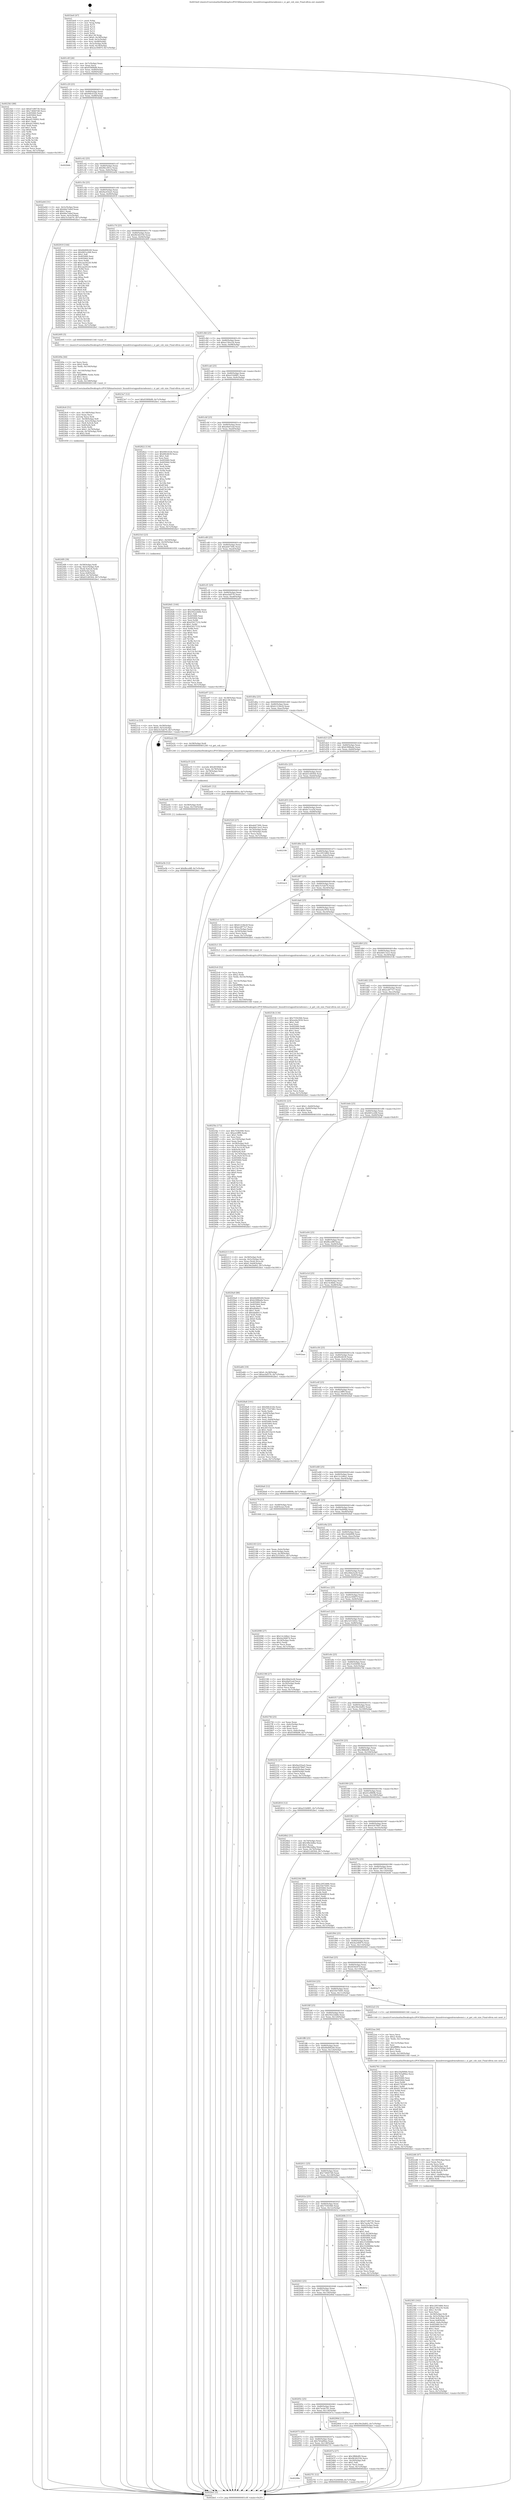 digraph "0x401be0" {
  label = "0x401be0 (/mnt/c/Users/mathe/Desktop/tcc/POCII/binaries/extr_linuxdriversgpudrmradeonsi.c_si_get_csb_size_Final-ollvm.out::main(0))"
  labelloc = "t"
  node[shape=record]

  Entry [label="",width=0.3,height=0.3,shape=circle,fillcolor=black,style=filled]
  "0x401c0f" [label="{
     0x401c0f [26]\l
     | [instrs]\l
     &nbsp;&nbsp;0x401c0f \<+3\>: mov -0x7c(%rbp),%eax\l
     &nbsp;&nbsp;0x401c12 \<+2\>: mov %eax,%ecx\l
     &nbsp;&nbsp;0x401c14 \<+6\>: sub $0x939f4bf8,%ecx\l
     &nbsp;&nbsp;0x401c1a \<+3\>: mov %eax,-0x80(%rbp)\l
     &nbsp;&nbsp;0x401c1d \<+6\>: mov %ecx,-0x84(%rbp)\l
     &nbsp;&nbsp;0x401c23 \<+6\>: je 00000000004023b3 \<main+0x7d3\>\l
  }"]
  "0x4023b3" [label="{
     0x4023b3 [88]\l
     | [instrs]\l
     &nbsp;&nbsp;0x4023b3 \<+5\>: mov $0x47c89730,%eax\l
     &nbsp;&nbsp;0x4023b8 \<+5\>: mov $0x738407d0,%ecx\l
     &nbsp;&nbsp;0x4023bd \<+7\>: mov 0x405060,%edx\l
     &nbsp;&nbsp;0x4023c4 \<+7\>: mov 0x405064,%esi\l
     &nbsp;&nbsp;0x4023cb \<+2\>: mov %edx,%edi\l
     &nbsp;&nbsp;0x4023cd \<+6\>: add $0xa4150002,%edi\l
     &nbsp;&nbsp;0x4023d3 \<+3\>: sub $0x1,%edi\l
     &nbsp;&nbsp;0x4023d6 \<+6\>: sub $0xa4150002,%edi\l
     &nbsp;&nbsp;0x4023dc \<+3\>: imul %edi,%edx\l
     &nbsp;&nbsp;0x4023df \<+3\>: and $0x1,%edx\l
     &nbsp;&nbsp;0x4023e2 \<+3\>: cmp $0x0,%edx\l
     &nbsp;&nbsp;0x4023e5 \<+4\>: sete %r8b\l
     &nbsp;&nbsp;0x4023e9 \<+3\>: cmp $0xa,%esi\l
     &nbsp;&nbsp;0x4023ec \<+4\>: setl %r9b\l
     &nbsp;&nbsp;0x4023f0 \<+3\>: mov %r8b,%r10b\l
     &nbsp;&nbsp;0x4023f3 \<+3\>: and %r9b,%r10b\l
     &nbsp;&nbsp;0x4023f6 \<+3\>: xor %r9b,%r8b\l
     &nbsp;&nbsp;0x4023f9 \<+3\>: or %r8b,%r10b\l
     &nbsp;&nbsp;0x4023fc \<+4\>: test $0x1,%r10b\l
     &nbsp;&nbsp;0x402400 \<+3\>: cmovne %ecx,%eax\l
     &nbsp;&nbsp;0x402403 \<+3\>: mov %eax,-0x7c(%rbp)\l
     &nbsp;&nbsp;0x402406 \<+5\>: jmp 0000000000402be1 \<main+0x1001\>\l
  }"]
  "0x401c29" [label="{
     0x401c29 [25]\l
     | [instrs]\l
     &nbsp;&nbsp;0x401c29 \<+5\>: jmp 0000000000401c2e \<main+0x4e\>\l
     &nbsp;&nbsp;0x401c2e \<+3\>: mov -0x80(%rbp),%eax\l
     &nbsp;&nbsp;0x401c31 \<+5\>: sub $0x94fc432b,%eax\l
     &nbsp;&nbsp;0x401c36 \<+6\>: mov %eax,-0x88(%rbp)\l
     &nbsp;&nbsp;0x401c3c \<+6\>: je 0000000000402bbb \<main+0xfdb\>\l
  }"]
  Exit [label="",width=0.3,height=0.3,shape=circle,fillcolor=black,style=filled,peripheries=2]
  "0x402bbb" [label="{
     0x402bbb\l
  }", style=dashed]
  "0x401c42" [label="{
     0x401c42 [25]\l
     | [instrs]\l
     &nbsp;&nbsp;0x401c42 \<+5\>: jmp 0000000000401c47 \<main+0x67\>\l
     &nbsp;&nbsp;0x401c47 \<+3\>: mov -0x80(%rbp),%eax\l
     &nbsp;&nbsp;0x401c4a \<+5\>: sub $0x96ccf01e,%eax\l
     &nbsp;&nbsp;0x401c4f \<+6\>: mov %eax,-0x8c(%rbp)\l
     &nbsp;&nbsp;0x401c55 \<+6\>: je 0000000000402a0d \<main+0xe2d\>\l
  }"]
  "0x402a5b" [label="{
     0x402a5b [12]\l
     | [instrs]\l
     &nbsp;&nbsp;0x402a5b \<+7\>: movl $0xffece8ff,-0x7c(%rbp)\l
     &nbsp;&nbsp;0x402a62 \<+5\>: jmp 0000000000402be1 \<main+0x1001\>\l
  }"]
  "0x402a0d" [label="{
     0x402a0d [31]\l
     | [instrs]\l
     &nbsp;&nbsp;0x402a0d \<+3\>: mov -0x5c(%rbp),%eax\l
     &nbsp;&nbsp;0x402a10 \<+5\>: add $0xbbe7e6ef,%eax\l
     &nbsp;&nbsp;0x402a15 \<+3\>: add $0x1,%eax\l
     &nbsp;&nbsp;0x402a18 \<+5\>: sub $0xbbe7e6ef,%eax\l
     &nbsp;&nbsp;0x402a1d \<+3\>: mov %eax,-0x5c(%rbp)\l
     &nbsp;&nbsp;0x402a20 \<+7\>: movl $0xc5c5ab70,-0x7c(%rbp)\l
     &nbsp;&nbsp;0x402a27 \<+5\>: jmp 0000000000402be1 \<main+0x1001\>\l
  }"]
  "0x401c5b" [label="{
     0x401c5b [25]\l
     | [instrs]\l
     &nbsp;&nbsp;0x401c5b \<+5\>: jmp 0000000000401c60 \<main+0x80\>\l
     &nbsp;&nbsp;0x401c60 \<+3\>: mov -0x80(%rbp),%eax\l
     &nbsp;&nbsp;0x401c63 \<+5\>: sub $0x9ac03ea5,%eax\l
     &nbsp;&nbsp;0x401c68 \<+6\>: mov %eax,-0x90(%rbp)\l
     &nbsp;&nbsp;0x401c6e \<+6\>: je 0000000000402919 \<main+0xd39\>\l
  }"]
  "0x402a4c" [label="{
     0x402a4c [15]\l
     | [instrs]\l
     &nbsp;&nbsp;0x402a4c \<+4\>: mov -0x58(%rbp),%rdi\l
     &nbsp;&nbsp;0x402a50 \<+6\>: mov %eax,-0x154(%rbp)\l
     &nbsp;&nbsp;0x402a56 \<+5\>: call 0000000000401030 \<free@plt\>\l
     | [calls]\l
     &nbsp;&nbsp;0x401030 \{1\} (unknown)\l
  }"]
  "0x402919" [label="{
     0x402919 [144]\l
     | [instrs]\l
     &nbsp;&nbsp;0x402919 \<+5\>: mov $0x66d08249,%eax\l
     &nbsp;&nbsp;0x40291e \<+5\>: mov $0xfd01e268,%ecx\l
     &nbsp;&nbsp;0x402923 \<+2\>: mov $0x1,%dl\l
     &nbsp;&nbsp;0x402925 \<+7\>: mov 0x405060,%esi\l
     &nbsp;&nbsp;0x40292c \<+7\>: mov 0x405064,%edi\l
     &nbsp;&nbsp;0x402933 \<+3\>: mov %esi,%r8d\l
     &nbsp;&nbsp;0x402936 \<+7\>: add $0xcaa26220,%r8d\l
     &nbsp;&nbsp;0x40293d \<+4\>: sub $0x1,%r8d\l
     &nbsp;&nbsp;0x402941 \<+7\>: sub $0xcaa26220,%r8d\l
     &nbsp;&nbsp;0x402948 \<+4\>: imul %r8d,%esi\l
     &nbsp;&nbsp;0x40294c \<+3\>: and $0x1,%esi\l
     &nbsp;&nbsp;0x40294f \<+3\>: cmp $0x0,%esi\l
     &nbsp;&nbsp;0x402952 \<+4\>: sete %r9b\l
     &nbsp;&nbsp;0x402956 \<+3\>: cmp $0xa,%edi\l
     &nbsp;&nbsp;0x402959 \<+4\>: setl %r10b\l
     &nbsp;&nbsp;0x40295d \<+3\>: mov %r9b,%r11b\l
     &nbsp;&nbsp;0x402960 \<+4\>: xor $0xff,%r11b\l
     &nbsp;&nbsp;0x402964 \<+3\>: mov %r10b,%bl\l
     &nbsp;&nbsp;0x402967 \<+3\>: xor $0xff,%bl\l
     &nbsp;&nbsp;0x40296a \<+3\>: xor $0x0,%dl\l
     &nbsp;&nbsp;0x40296d \<+3\>: mov %r11b,%r14b\l
     &nbsp;&nbsp;0x402970 \<+4\>: and $0x0,%r14b\l
     &nbsp;&nbsp;0x402974 \<+3\>: and %dl,%r9b\l
     &nbsp;&nbsp;0x402977 \<+3\>: mov %bl,%r15b\l
     &nbsp;&nbsp;0x40297a \<+4\>: and $0x0,%r15b\l
     &nbsp;&nbsp;0x40297e \<+3\>: and %dl,%r10b\l
     &nbsp;&nbsp;0x402981 \<+3\>: or %r9b,%r14b\l
     &nbsp;&nbsp;0x402984 \<+3\>: or %r10b,%r15b\l
     &nbsp;&nbsp;0x402987 \<+3\>: xor %r15b,%r14b\l
     &nbsp;&nbsp;0x40298a \<+3\>: or %bl,%r11b\l
     &nbsp;&nbsp;0x40298d \<+4\>: xor $0xff,%r11b\l
     &nbsp;&nbsp;0x402991 \<+3\>: or $0x0,%dl\l
     &nbsp;&nbsp;0x402994 \<+3\>: and %dl,%r11b\l
     &nbsp;&nbsp;0x402997 \<+3\>: or %r11b,%r14b\l
     &nbsp;&nbsp;0x40299a \<+4\>: test $0x1,%r14b\l
     &nbsp;&nbsp;0x40299e \<+3\>: cmovne %ecx,%eax\l
     &nbsp;&nbsp;0x4029a1 \<+3\>: mov %eax,-0x7c(%rbp)\l
     &nbsp;&nbsp;0x4029a4 \<+5\>: jmp 0000000000402be1 \<main+0x1001\>\l
  }"]
  "0x401c74" [label="{
     0x401c74 [25]\l
     | [instrs]\l
     &nbsp;&nbsp;0x401c74 \<+5\>: jmp 0000000000401c79 \<main+0x99\>\l
     &nbsp;&nbsp;0x401c79 \<+3\>: mov -0x80(%rbp),%eax\l
     &nbsp;&nbsp;0x401c7c \<+5\>: sub $0x9b3d2556,%eax\l
     &nbsp;&nbsp;0x401c81 \<+6\>: mov %eax,-0x94(%rbp)\l
     &nbsp;&nbsp;0x401c87 \<+6\>: je 0000000000402495 \<main+0x8b5\>\l
  }"]
  "0x402a35" [label="{
     0x402a35 [23]\l
     | [instrs]\l
     &nbsp;&nbsp;0x402a35 \<+10\>: movabs $0x4030b6,%rdi\l
     &nbsp;&nbsp;0x402a3f \<+3\>: mov %eax,-0x78(%rbp)\l
     &nbsp;&nbsp;0x402a42 \<+3\>: mov -0x78(%rbp),%esi\l
     &nbsp;&nbsp;0x402a45 \<+2\>: mov $0x0,%al\l
     &nbsp;&nbsp;0x402a47 \<+5\>: call 0000000000401040 \<printf@plt\>\l
     | [calls]\l
     &nbsp;&nbsp;0x401040 \{1\} (unknown)\l
  }"]
  "0x402495" [label="{
     0x402495 [5]\l
     | [instrs]\l
     &nbsp;&nbsp;0x402495 \<+5\>: call 0000000000401160 \<next_i\>\l
     | [calls]\l
     &nbsp;&nbsp;0x401160 \{1\} (/mnt/c/Users/mathe/Desktop/tcc/POCII/binaries/extr_linuxdriversgpudrmradeonsi.c_si_get_csb_size_Final-ollvm.out::next_i)\l
  }"]
  "0x401c8d" [label="{
     0x401c8d [25]\l
     | [instrs]\l
     &nbsp;&nbsp;0x401c8d \<+5\>: jmp 0000000000401c92 \<main+0xb2\>\l
     &nbsp;&nbsp;0x401c92 \<+3\>: mov -0x80(%rbp),%eax\l
     &nbsp;&nbsp;0x401c95 \<+5\>: sub $0xa139ce34,%eax\l
     &nbsp;&nbsp;0x401c9a \<+6\>: mov %eax,-0x98(%rbp)\l
     &nbsp;&nbsp;0x401ca0 \<+6\>: je 00000000004023a7 \<main+0x7c7\>\l
  }"]
  "0x40208e" [label="{
     0x40208e\l
  }", style=dashed]
  "0x4023a7" [label="{
     0x4023a7 [12]\l
     | [instrs]\l
     &nbsp;&nbsp;0x4023a7 \<+7\>: movl $0x939f4bf8,-0x7c(%rbp)\l
     &nbsp;&nbsp;0x4023ae \<+5\>: jmp 0000000000402be1 \<main+0x1001\>\l
  }"]
  "0x401ca6" [label="{
     0x401ca6 [25]\l
     | [instrs]\l
     &nbsp;&nbsp;0x401ca6 \<+5\>: jmp 0000000000401cab \<main+0xcb\>\l
     &nbsp;&nbsp;0x401cab \<+3\>: mov -0x80(%rbp),%eax\l
     &nbsp;&nbsp;0x401cae \<+5\>: sub $0xa51b98f1,%eax\l
     &nbsp;&nbsp;0x401cb3 \<+6\>: mov %eax,-0x9c(%rbp)\l
     &nbsp;&nbsp;0x401cb9 \<+6\>: je 0000000000402822 \<main+0xc42\>\l
  }"]
  "0x4027f1" [label="{
     0x4027f1 [12]\l
     | [instrs]\l
     &nbsp;&nbsp;0x4027f1 \<+7\>: movl $0x35204946,-0x7c(%rbp)\l
     &nbsp;&nbsp;0x4027f8 \<+5\>: jmp 0000000000402be1 \<main+0x1001\>\l
  }"]
  "0x402822" [label="{
     0x402822 [134]\l
     | [instrs]\l
     &nbsp;&nbsp;0x402822 \<+5\>: mov $0x94fc432b,%eax\l
     &nbsp;&nbsp;0x402827 \<+5\>: mov $0x89c6639,%ecx\l
     &nbsp;&nbsp;0x40282c \<+2\>: mov $0x1,%dl\l
     &nbsp;&nbsp;0x40282e \<+2\>: xor %esi,%esi\l
     &nbsp;&nbsp;0x402830 \<+7\>: mov 0x405060,%edi\l
     &nbsp;&nbsp;0x402837 \<+8\>: mov 0x405064,%r8d\l
     &nbsp;&nbsp;0x40283f \<+3\>: sub $0x1,%esi\l
     &nbsp;&nbsp;0x402842 \<+3\>: mov %edi,%r9d\l
     &nbsp;&nbsp;0x402845 \<+3\>: add %esi,%r9d\l
     &nbsp;&nbsp;0x402848 \<+4\>: imul %r9d,%edi\l
     &nbsp;&nbsp;0x40284c \<+3\>: and $0x1,%edi\l
     &nbsp;&nbsp;0x40284f \<+3\>: cmp $0x0,%edi\l
     &nbsp;&nbsp;0x402852 \<+4\>: sete %r10b\l
     &nbsp;&nbsp;0x402856 \<+4\>: cmp $0xa,%r8d\l
     &nbsp;&nbsp;0x40285a \<+4\>: setl %r11b\l
     &nbsp;&nbsp;0x40285e \<+3\>: mov %r10b,%bl\l
     &nbsp;&nbsp;0x402861 \<+3\>: xor $0xff,%bl\l
     &nbsp;&nbsp;0x402864 \<+3\>: mov %r11b,%r14b\l
     &nbsp;&nbsp;0x402867 \<+4\>: xor $0xff,%r14b\l
     &nbsp;&nbsp;0x40286b \<+3\>: xor $0x1,%dl\l
     &nbsp;&nbsp;0x40286e \<+3\>: mov %bl,%r15b\l
     &nbsp;&nbsp;0x402871 \<+4\>: and $0xff,%r15b\l
     &nbsp;&nbsp;0x402875 \<+3\>: and %dl,%r10b\l
     &nbsp;&nbsp;0x402878 \<+3\>: mov %r14b,%r12b\l
     &nbsp;&nbsp;0x40287b \<+4\>: and $0xff,%r12b\l
     &nbsp;&nbsp;0x40287f \<+3\>: and %dl,%r11b\l
     &nbsp;&nbsp;0x402882 \<+3\>: or %r10b,%r15b\l
     &nbsp;&nbsp;0x402885 \<+3\>: or %r11b,%r12b\l
     &nbsp;&nbsp;0x402888 \<+3\>: xor %r12b,%r15b\l
     &nbsp;&nbsp;0x40288b \<+3\>: or %r14b,%bl\l
     &nbsp;&nbsp;0x40288e \<+3\>: xor $0xff,%bl\l
     &nbsp;&nbsp;0x402891 \<+3\>: or $0x1,%dl\l
     &nbsp;&nbsp;0x402894 \<+2\>: and %dl,%bl\l
     &nbsp;&nbsp;0x402896 \<+3\>: or %bl,%r15b\l
     &nbsp;&nbsp;0x402899 \<+4\>: test $0x1,%r15b\l
     &nbsp;&nbsp;0x40289d \<+3\>: cmovne %ecx,%eax\l
     &nbsp;&nbsp;0x4028a0 \<+3\>: mov %eax,-0x7c(%rbp)\l
     &nbsp;&nbsp;0x4028a3 \<+5\>: jmp 0000000000402be1 \<main+0x1001\>\l
  }"]
  "0x401cbf" [label="{
     0x401cbf [25]\l
     | [instrs]\l
     &nbsp;&nbsp;0x401cbf \<+5\>: jmp 0000000000401cc4 \<main+0xe4\>\l
     &nbsp;&nbsp;0x401cc4 \<+3\>: mov -0x80(%rbp),%eax\l
     &nbsp;&nbsp;0x401cc7 \<+5\>: sub $0xa9a01eaf,%eax\l
     &nbsp;&nbsp;0x401ccc \<+6\>: mov %eax,-0xa0(%rbp)\l
     &nbsp;&nbsp;0x401cd2 \<+6\>: je 00000000004021b3 \<main+0x5d3\>\l
  }"]
  "0x4025fa" [label="{
     0x4025fa [172]\l
     | [instrs]\l
     &nbsp;&nbsp;0x4025fa \<+5\>: mov $0x755fc946,%ecx\l
     &nbsp;&nbsp;0x4025ff \<+5\>: mov $0xa22fff9,%edx\l
     &nbsp;&nbsp;0x402604 \<+3\>: mov $0x1,%r8b\l
     &nbsp;&nbsp;0x402607 \<+2\>: xor %esi,%esi\l
     &nbsp;&nbsp;0x402609 \<+6\>: mov -0x150(%rbp),%edi\l
     &nbsp;&nbsp;0x40260f \<+3\>: imul %eax,%edi\l
     &nbsp;&nbsp;0x402612 \<+4\>: mov -0x58(%rbp),%r9\l
     &nbsp;&nbsp;0x402616 \<+4\>: movslq -0x5c(%rbp),%r10\l
     &nbsp;&nbsp;0x40261a \<+4\>: mov (%r9,%r10,8),%r9\l
     &nbsp;&nbsp;0x40261e \<+4\>: mov 0x8(%r9),%r9\l
     &nbsp;&nbsp;0x402622 \<+4\>: mov 0x8(%r9),%r9\l
     &nbsp;&nbsp;0x402626 \<+4\>: movslq -0x74(%rbp),%r10\l
     &nbsp;&nbsp;0x40262a \<+4\>: mov %edi,(%r9,%r10,4)\l
     &nbsp;&nbsp;0x40262e \<+7\>: mov 0x405060,%eax\l
     &nbsp;&nbsp;0x402635 \<+7\>: mov 0x405064,%edi\l
     &nbsp;&nbsp;0x40263c \<+3\>: sub $0x1,%esi\l
     &nbsp;&nbsp;0x40263f \<+3\>: mov %eax,%r11d\l
     &nbsp;&nbsp;0x402642 \<+3\>: add %esi,%r11d\l
     &nbsp;&nbsp;0x402645 \<+4\>: imul %r11d,%eax\l
     &nbsp;&nbsp;0x402649 \<+3\>: and $0x1,%eax\l
     &nbsp;&nbsp;0x40264c \<+3\>: cmp $0x0,%eax\l
     &nbsp;&nbsp;0x40264f \<+3\>: sete %bl\l
     &nbsp;&nbsp;0x402652 \<+3\>: cmp $0xa,%edi\l
     &nbsp;&nbsp;0x402655 \<+4\>: setl %r14b\l
     &nbsp;&nbsp;0x402659 \<+3\>: mov %bl,%r15b\l
     &nbsp;&nbsp;0x40265c \<+4\>: xor $0xff,%r15b\l
     &nbsp;&nbsp;0x402660 \<+3\>: mov %r14b,%r12b\l
     &nbsp;&nbsp;0x402663 \<+4\>: xor $0xff,%r12b\l
     &nbsp;&nbsp;0x402667 \<+4\>: xor $0x0,%r8b\l
     &nbsp;&nbsp;0x40266b \<+3\>: mov %r15b,%r13b\l
     &nbsp;&nbsp;0x40266e \<+4\>: and $0x0,%r13b\l
     &nbsp;&nbsp;0x402672 \<+3\>: and %r8b,%bl\l
     &nbsp;&nbsp;0x402675 \<+3\>: mov %r12b,%al\l
     &nbsp;&nbsp;0x402678 \<+2\>: and $0x0,%al\l
     &nbsp;&nbsp;0x40267a \<+3\>: and %r8b,%r14b\l
     &nbsp;&nbsp;0x40267d \<+3\>: or %bl,%r13b\l
     &nbsp;&nbsp;0x402680 \<+3\>: or %r14b,%al\l
     &nbsp;&nbsp;0x402683 \<+3\>: xor %al,%r13b\l
     &nbsp;&nbsp;0x402686 \<+3\>: or %r12b,%r15b\l
     &nbsp;&nbsp;0x402689 \<+4\>: xor $0xff,%r15b\l
     &nbsp;&nbsp;0x40268d \<+4\>: or $0x0,%r8b\l
     &nbsp;&nbsp;0x402691 \<+3\>: and %r8b,%r15b\l
     &nbsp;&nbsp;0x402694 \<+3\>: or %r15b,%r13b\l
     &nbsp;&nbsp;0x402697 \<+4\>: test $0x1,%r13b\l
     &nbsp;&nbsp;0x40269b \<+3\>: cmovne %edx,%ecx\l
     &nbsp;&nbsp;0x40269e \<+3\>: mov %ecx,-0x7c(%rbp)\l
     &nbsp;&nbsp;0x4026a1 \<+5\>: jmp 0000000000402be1 \<main+0x1001\>\l
  }"]
  "0x4021b3" [label="{
     0x4021b3 [23]\l
     | [instrs]\l
     &nbsp;&nbsp;0x4021b3 \<+7\>: movl $0x1,-0x50(%rbp)\l
     &nbsp;&nbsp;0x4021ba \<+4\>: movslq -0x50(%rbp),%rax\l
     &nbsp;&nbsp;0x4021be \<+4\>: shl $0x3,%rax\l
     &nbsp;&nbsp;0x4021c2 \<+3\>: mov %rax,%rdi\l
     &nbsp;&nbsp;0x4021c5 \<+5\>: call 0000000000401050 \<malloc@plt\>\l
     | [calls]\l
     &nbsp;&nbsp;0x401050 \{1\} (unknown)\l
  }"]
  "0x401cd8" [label="{
     0x401cd8 [25]\l
     | [instrs]\l
     &nbsp;&nbsp;0x401cd8 \<+5\>: jmp 0000000000401cdd \<main+0xfd\>\l
     &nbsp;&nbsp;0x401cdd \<+3\>: mov -0x80(%rbp),%eax\l
     &nbsp;&nbsp;0x401ce0 \<+5\>: sub $0xab4730fc,%eax\l
     &nbsp;&nbsp;0x401ce5 \<+6\>: mov %eax,-0xa4(%rbp)\l
     &nbsp;&nbsp;0x401ceb \<+6\>: je 00000000004026d1 \<main+0xaf1\>\l
  }"]
  "0x4025c6" [label="{
     0x4025c6 [52]\l
     | [instrs]\l
     &nbsp;&nbsp;0x4025c6 \<+2\>: xor %ecx,%ecx\l
     &nbsp;&nbsp;0x4025c8 \<+5\>: mov $0x2,%edx\l
     &nbsp;&nbsp;0x4025cd \<+6\>: mov %edx,-0x14c(%rbp)\l
     &nbsp;&nbsp;0x4025d3 \<+1\>: cltd\l
     &nbsp;&nbsp;0x4025d4 \<+6\>: mov -0x14c(%rbp),%esi\l
     &nbsp;&nbsp;0x4025da \<+2\>: idiv %esi\l
     &nbsp;&nbsp;0x4025dc \<+6\>: imul $0xfffffffe,%edx,%edx\l
     &nbsp;&nbsp;0x4025e2 \<+2\>: mov %ecx,%edi\l
     &nbsp;&nbsp;0x4025e4 \<+2\>: sub %edx,%edi\l
     &nbsp;&nbsp;0x4025e6 \<+2\>: mov %ecx,%edx\l
     &nbsp;&nbsp;0x4025e8 \<+3\>: sub $0x1,%edx\l
     &nbsp;&nbsp;0x4025eb \<+2\>: add %edx,%edi\l
     &nbsp;&nbsp;0x4025ed \<+2\>: sub %edi,%ecx\l
     &nbsp;&nbsp;0x4025ef \<+6\>: mov %ecx,-0x150(%rbp)\l
     &nbsp;&nbsp;0x4025f5 \<+5\>: call 0000000000401160 \<next_i\>\l
     | [calls]\l
     &nbsp;&nbsp;0x401160 \{1\} (/mnt/c/Users/mathe/Desktop/tcc/POCII/binaries/extr_linuxdriversgpudrmradeonsi.c_si_get_csb_size_Final-ollvm.out::next_i)\l
  }"]
  "0x4026d1" [label="{
     0x4026d1 [144]\l
     | [instrs]\l
     &nbsp;&nbsp;0x4026d1 \<+5\>: mov $0x19af49bb,%eax\l
     &nbsp;&nbsp;0x4026d6 \<+5\>: mov $0x59222b6b,%ecx\l
     &nbsp;&nbsp;0x4026db \<+2\>: mov $0x1,%dl\l
     &nbsp;&nbsp;0x4026dd \<+7\>: mov 0x405060,%esi\l
     &nbsp;&nbsp;0x4026e4 \<+7\>: mov 0x405064,%edi\l
     &nbsp;&nbsp;0x4026eb \<+3\>: mov %esi,%r8d\l
     &nbsp;&nbsp;0x4026ee \<+7\>: add $0x43017232,%r8d\l
     &nbsp;&nbsp;0x4026f5 \<+4\>: sub $0x1,%r8d\l
     &nbsp;&nbsp;0x4026f9 \<+7\>: sub $0x43017232,%r8d\l
     &nbsp;&nbsp;0x402700 \<+4\>: imul %r8d,%esi\l
     &nbsp;&nbsp;0x402704 \<+3\>: and $0x1,%esi\l
     &nbsp;&nbsp;0x402707 \<+3\>: cmp $0x0,%esi\l
     &nbsp;&nbsp;0x40270a \<+4\>: sete %r9b\l
     &nbsp;&nbsp;0x40270e \<+3\>: cmp $0xa,%edi\l
     &nbsp;&nbsp;0x402711 \<+4\>: setl %r10b\l
     &nbsp;&nbsp;0x402715 \<+3\>: mov %r9b,%r11b\l
     &nbsp;&nbsp;0x402718 \<+4\>: xor $0xff,%r11b\l
     &nbsp;&nbsp;0x40271c \<+3\>: mov %r10b,%bl\l
     &nbsp;&nbsp;0x40271f \<+3\>: xor $0xff,%bl\l
     &nbsp;&nbsp;0x402722 \<+3\>: xor $0x0,%dl\l
     &nbsp;&nbsp;0x402725 \<+3\>: mov %r11b,%r14b\l
     &nbsp;&nbsp;0x402728 \<+4\>: and $0x0,%r14b\l
     &nbsp;&nbsp;0x40272c \<+3\>: and %dl,%r9b\l
     &nbsp;&nbsp;0x40272f \<+3\>: mov %bl,%r15b\l
     &nbsp;&nbsp;0x402732 \<+4\>: and $0x0,%r15b\l
     &nbsp;&nbsp;0x402736 \<+3\>: and %dl,%r10b\l
     &nbsp;&nbsp;0x402739 \<+3\>: or %r9b,%r14b\l
     &nbsp;&nbsp;0x40273c \<+3\>: or %r10b,%r15b\l
     &nbsp;&nbsp;0x40273f \<+3\>: xor %r15b,%r14b\l
     &nbsp;&nbsp;0x402742 \<+3\>: or %bl,%r11b\l
     &nbsp;&nbsp;0x402745 \<+4\>: xor $0xff,%r11b\l
     &nbsp;&nbsp;0x402749 \<+3\>: or $0x0,%dl\l
     &nbsp;&nbsp;0x40274c \<+3\>: and %dl,%r11b\l
     &nbsp;&nbsp;0x40274f \<+3\>: or %r11b,%r14b\l
     &nbsp;&nbsp;0x402752 \<+4\>: test $0x1,%r14b\l
     &nbsp;&nbsp;0x402756 \<+3\>: cmovne %ecx,%eax\l
     &nbsp;&nbsp;0x402759 \<+3\>: mov %eax,-0x7c(%rbp)\l
     &nbsp;&nbsp;0x40275c \<+5\>: jmp 0000000000402be1 \<main+0x1001\>\l
  }"]
  "0x401cf1" [label="{
     0x401cf1 [25]\l
     | [instrs]\l
     &nbsp;&nbsp;0x401cf1 \<+5\>: jmp 0000000000401cf6 \<main+0x116\>\l
     &nbsp;&nbsp;0x401cf6 \<+3\>: mov -0x80(%rbp),%eax\l
     &nbsp;&nbsp;0x401cf9 \<+5\>: sub $0xacfaf576,%eax\l
     &nbsp;&nbsp;0x401cfe \<+6\>: mov %eax,-0xa8(%rbp)\l
     &nbsp;&nbsp;0x401d04 \<+6\>: je 0000000000402a97 \<main+0xeb7\>\l
  }"]
  "0x4024f9" [label="{
     0x4024f9 [39]\l
     | [instrs]\l
     &nbsp;&nbsp;0x4024f9 \<+4\>: mov -0x58(%rbp),%rdi\l
     &nbsp;&nbsp;0x4024fd \<+4\>: movslq -0x5c(%rbp),%r8\l
     &nbsp;&nbsp;0x402501 \<+4\>: mov (%rdi,%r8,8),%rdi\l
     &nbsp;&nbsp;0x402505 \<+4\>: mov 0x8(%rdi),%rdi\l
     &nbsp;&nbsp;0x402509 \<+4\>: mov %rax,0x8(%rdi)\l
     &nbsp;&nbsp;0x40250d \<+7\>: movl $0x0,-0x74(%rbp)\l
     &nbsp;&nbsp;0x402514 \<+7\>: movl $0xb51d0564,-0x7c(%rbp)\l
     &nbsp;&nbsp;0x40251b \<+5\>: jmp 0000000000402be1 \<main+0x1001\>\l
  }"]
  "0x402a97" [label="{
     0x402a97 [21]\l
     | [instrs]\l
     &nbsp;&nbsp;0x402a97 \<+3\>: mov -0x38(%rbp),%eax\l
     &nbsp;&nbsp;0x402a9a \<+7\>: add $0x138,%rsp\l
     &nbsp;&nbsp;0x402aa1 \<+1\>: pop %rbx\l
     &nbsp;&nbsp;0x402aa2 \<+2\>: pop %r12\l
     &nbsp;&nbsp;0x402aa4 \<+2\>: pop %r13\l
     &nbsp;&nbsp;0x402aa6 \<+2\>: pop %r14\l
     &nbsp;&nbsp;0x402aa8 \<+2\>: pop %r15\l
     &nbsp;&nbsp;0x402aaa \<+1\>: pop %rbp\l
     &nbsp;&nbsp;0x402aab \<+1\>: ret\l
  }"]
  "0x401d0a" [label="{
     0x401d0a [25]\l
     | [instrs]\l
     &nbsp;&nbsp;0x401d0a \<+5\>: jmp 0000000000401d0f \<main+0x12f\>\l
     &nbsp;&nbsp;0x401d0f \<+3\>: mov -0x80(%rbp),%eax\l
     &nbsp;&nbsp;0x401d12 \<+5\>: sub $0xb1218ec8,%eax\l
     &nbsp;&nbsp;0x401d17 \<+6\>: mov %eax,-0xac(%rbp)\l
     &nbsp;&nbsp;0x401d1d \<+6\>: je 0000000000402a2c \<main+0xe4c\>\l
  }"]
  "0x4024c6" [label="{
     0x4024c6 [51]\l
     | [instrs]\l
     &nbsp;&nbsp;0x4024c6 \<+6\>: mov -0x148(%rbp),%ecx\l
     &nbsp;&nbsp;0x4024cc \<+3\>: imul %eax,%ecx\l
     &nbsp;&nbsp;0x4024cf \<+3\>: movslq %ecx,%rdi\l
     &nbsp;&nbsp;0x4024d2 \<+4\>: mov -0x58(%rbp),%r8\l
     &nbsp;&nbsp;0x4024d6 \<+4\>: movslq -0x5c(%rbp),%r9\l
     &nbsp;&nbsp;0x4024da \<+4\>: mov (%r8,%r9,8),%r8\l
     &nbsp;&nbsp;0x4024de \<+4\>: mov 0x8(%r8),%r8\l
     &nbsp;&nbsp;0x4024e2 \<+3\>: mov %rdi,(%r8)\l
     &nbsp;&nbsp;0x4024e5 \<+7\>: movl $0x1,-0x70(%rbp)\l
     &nbsp;&nbsp;0x4024ec \<+4\>: movslq -0x70(%rbp),%rdi\l
     &nbsp;&nbsp;0x4024f0 \<+4\>: shl $0x2,%rdi\l
     &nbsp;&nbsp;0x4024f4 \<+5\>: call 0000000000401050 \<malloc@plt\>\l
     | [calls]\l
     &nbsp;&nbsp;0x401050 \{1\} (unknown)\l
  }"]
  "0x402a2c" [label="{
     0x402a2c [9]\l
     | [instrs]\l
     &nbsp;&nbsp;0x402a2c \<+4\>: mov -0x58(%rbp),%rdi\l
     &nbsp;&nbsp;0x402a30 \<+5\>: call 0000000000401240 \<si_get_csb_size\>\l
     | [calls]\l
     &nbsp;&nbsp;0x401240 \{1\} (/mnt/c/Users/mathe/Desktop/tcc/POCII/binaries/extr_linuxdriversgpudrmradeonsi.c_si_get_csb_size_Final-ollvm.out::si_get_csb_size)\l
  }"]
  "0x401d23" [label="{
     0x401d23 [25]\l
     | [instrs]\l
     &nbsp;&nbsp;0x401d23 \<+5\>: jmp 0000000000401d28 \<main+0x148\>\l
     &nbsp;&nbsp;0x401d28 \<+3\>: mov -0x80(%rbp),%eax\l
     &nbsp;&nbsp;0x401d2b \<+5\>: sub $0xb398bafa,%eax\l
     &nbsp;&nbsp;0x401d30 \<+6\>: mov %eax,-0xb0(%rbp)\l
     &nbsp;&nbsp;0x401d36 \<+6\>: je 0000000000402a01 \<main+0xe21\>\l
  }"]
  "0x40249a" [label="{
     0x40249a [44]\l
     | [instrs]\l
     &nbsp;&nbsp;0x40249a \<+2\>: xor %ecx,%ecx\l
     &nbsp;&nbsp;0x40249c \<+5\>: mov $0x2,%edx\l
     &nbsp;&nbsp;0x4024a1 \<+6\>: mov %edx,-0x144(%rbp)\l
     &nbsp;&nbsp;0x4024a7 \<+1\>: cltd\l
     &nbsp;&nbsp;0x4024a8 \<+6\>: mov -0x144(%rbp),%esi\l
     &nbsp;&nbsp;0x4024ae \<+2\>: idiv %esi\l
     &nbsp;&nbsp;0x4024b0 \<+6\>: imul $0xfffffffe,%edx,%edx\l
     &nbsp;&nbsp;0x4024b6 \<+3\>: sub $0x1,%ecx\l
     &nbsp;&nbsp;0x4024b9 \<+2\>: sub %ecx,%edx\l
     &nbsp;&nbsp;0x4024bb \<+6\>: mov %edx,-0x148(%rbp)\l
     &nbsp;&nbsp;0x4024c1 \<+5\>: call 0000000000401160 \<next_i\>\l
     | [calls]\l
     &nbsp;&nbsp;0x401160 \{1\} (/mnt/c/Users/mathe/Desktop/tcc/POCII/binaries/extr_linuxdriversgpudrmradeonsi.c_si_get_csb_size_Final-ollvm.out::next_i)\l
  }"]
  "0x402a01" [label="{
     0x402a01 [12]\l
     | [instrs]\l
     &nbsp;&nbsp;0x402a01 \<+7\>: movl $0x96ccf01e,-0x7c(%rbp)\l
     &nbsp;&nbsp;0x402a08 \<+5\>: jmp 0000000000402be1 \<main+0x1001\>\l
  }"]
  "0x401d3c" [label="{
     0x401d3c [25]\l
     | [instrs]\l
     &nbsp;&nbsp;0x401d3c \<+5\>: jmp 0000000000401d41 \<main+0x161\>\l
     &nbsp;&nbsp;0x401d41 \<+3\>: mov -0x80(%rbp),%eax\l
     &nbsp;&nbsp;0x401d44 \<+5\>: sub $0xb51d0564,%eax\l
     &nbsp;&nbsp;0x401d49 \<+6\>: mov %eax,-0xb4(%rbp)\l
     &nbsp;&nbsp;0x401d4f \<+6\>: je 0000000000402520 \<main+0x940\>\l
  }"]
  "0x402075" [label="{
     0x402075 [25]\l
     | [instrs]\l
     &nbsp;&nbsp;0x402075 \<+5\>: jmp 000000000040207a \<main+0x49a\>\l
     &nbsp;&nbsp;0x40207a \<+3\>: mov -0x80(%rbp),%eax\l
     &nbsp;&nbsp;0x40207d \<+5\>: sub $0x7b5a89ee,%eax\l
     &nbsp;&nbsp;0x402082 \<+6\>: mov %eax,-0x138(%rbp)\l
     &nbsp;&nbsp;0x402088 \<+6\>: je 00000000004027f1 \<main+0xc11\>\l
  }"]
  "0x402520" [label="{
     0x402520 [27]\l
     | [instrs]\l
     &nbsp;&nbsp;0x402520 \<+5\>: mov $0xab4730fc,%eax\l
     &nbsp;&nbsp;0x402525 \<+5\>: mov $0xeb613ce3,%ecx\l
     &nbsp;&nbsp;0x40252a \<+3\>: mov -0x74(%rbp),%edx\l
     &nbsp;&nbsp;0x40252d \<+3\>: cmp -0x70(%rbp),%edx\l
     &nbsp;&nbsp;0x402530 \<+3\>: cmovl %ecx,%eax\l
     &nbsp;&nbsp;0x402533 \<+3\>: mov %eax,-0x7c(%rbp)\l
     &nbsp;&nbsp;0x402536 \<+5\>: jmp 0000000000402be1 \<main+0x1001\>\l
  }"]
  "0x401d55" [label="{
     0x401d55 [25]\l
     | [instrs]\l
     &nbsp;&nbsp;0x401d55 \<+5\>: jmp 0000000000401d5a \<main+0x17a\>\l
     &nbsp;&nbsp;0x401d5a \<+3\>: mov -0x80(%rbp),%eax\l
     &nbsp;&nbsp;0x401d5d \<+5\>: sub $0xbc7cca5d,%eax\l
     &nbsp;&nbsp;0x401d62 \<+6\>: mov %eax,-0xb8(%rbp)\l
     &nbsp;&nbsp;0x401d68 \<+6\>: je 0000000000402106 \<main+0x526\>\l
  }"]
  "0x40247a" [label="{
     0x40247a [27]\l
     | [instrs]\l
     &nbsp;&nbsp;0x40247a \<+5\>: mov $0x3ffdb4f0,%eax\l
     &nbsp;&nbsp;0x40247f \<+5\>: mov $0x9b3d2556,%ecx\l
     &nbsp;&nbsp;0x402484 \<+3\>: mov -0x29(%rbp),%dl\l
     &nbsp;&nbsp;0x402487 \<+3\>: test $0x1,%dl\l
     &nbsp;&nbsp;0x40248a \<+3\>: cmovne %ecx,%eax\l
     &nbsp;&nbsp;0x40248d \<+3\>: mov %eax,-0x7c(%rbp)\l
     &nbsp;&nbsp;0x402490 \<+5\>: jmp 0000000000402be1 \<main+0x1001\>\l
  }"]
  "0x402106" [label="{
     0x402106\l
  }", style=dashed]
  "0x401d6e" [label="{
     0x401d6e [25]\l
     | [instrs]\l
     &nbsp;&nbsp;0x401d6e \<+5\>: jmp 0000000000401d73 \<main+0x193\>\l
     &nbsp;&nbsp;0x401d73 \<+3\>: mov -0x80(%rbp),%eax\l
     &nbsp;&nbsp;0x401d76 \<+5\>: sub $0xc2953d66,%eax\l
     &nbsp;&nbsp;0x401d7b \<+6\>: mov %eax,-0xbc(%rbp)\l
     &nbsp;&nbsp;0x401d81 \<+6\>: je 0000000000402ac4 \<main+0xee4\>\l
  }"]
  "0x40205c" [label="{
     0x40205c [25]\l
     | [instrs]\l
     &nbsp;&nbsp;0x40205c \<+5\>: jmp 0000000000402061 \<main+0x481\>\l
     &nbsp;&nbsp;0x402061 \<+3\>: mov -0x80(%rbp),%eax\l
     &nbsp;&nbsp;0x402064 \<+5\>: sub $0x7acda791,%eax\l
     &nbsp;&nbsp;0x402069 \<+6\>: mov %eax,-0x134(%rbp)\l
     &nbsp;&nbsp;0x40206f \<+6\>: je 000000000040247a \<main+0x89a\>\l
  }"]
  "0x402ac4" [label="{
     0x402ac4\l
  }", style=dashed]
  "0x401d87" [label="{
     0x401d87 [25]\l
     | [instrs]\l
     &nbsp;&nbsp;0x401d87 \<+5\>: jmp 0000000000401d8c \<main+0x1ac\>\l
     &nbsp;&nbsp;0x401d8c \<+3\>: mov -0x80(%rbp),%eax\l
     &nbsp;&nbsp;0x401d8f \<+5\>: sub $0xc5c5ab70,%eax\l
     &nbsp;&nbsp;0x401d94 \<+6\>: mov %eax,-0xc0(%rbp)\l
     &nbsp;&nbsp;0x401d9a \<+6\>: je 00000000004021e1 \<main+0x601\>\l
  }"]
  "0x40290d" [label="{
     0x40290d [12]\l
     | [instrs]\l
     &nbsp;&nbsp;0x40290d \<+7\>: movl $0x39e2bd02,-0x7c(%rbp)\l
     &nbsp;&nbsp;0x402914 \<+5\>: jmp 0000000000402be1 \<main+0x1001\>\l
  }"]
  "0x4021e1" [label="{
     0x4021e1 [27]\l
     | [instrs]\l
     &nbsp;&nbsp;0x4021e1 \<+5\>: mov $0xb1218ec8,%eax\l
     &nbsp;&nbsp;0x4021e6 \<+5\>: mov $0xecdf77e7,%ecx\l
     &nbsp;&nbsp;0x4021eb \<+3\>: mov -0x5c(%rbp),%edx\l
     &nbsp;&nbsp;0x4021ee \<+3\>: cmp -0x50(%rbp),%edx\l
     &nbsp;&nbsp;0x4021f1 \<+3\>: cmovl %ecx,%eax\l
     &nbsp;&nbsp;0x4021f4 \<+3\>: mov %eax,-0x7c(%rbp)\l
     &nbsp;&nbsp;0x4021f7 \<+5\>: jmp 0000000000402be1 \<main+0x1001\>\l
  }"]
  "0x401da0" [label="{
     0x401da0 [25]\l
     | [instrs]\l
     &nbsp;&nbsp;0x401da0 \<+5\>: jmp 0000000000401da5 \<main+0x1c5\>\l
     &nbsp;&nbsp;0x401da5 \<+3\>: mov -0x80(%rbp),%eax\l
     &nbsp;&nbsp;0x401da8 \<+5\>: sub $0xea4a3934,%eax\l
     &nbsp;&nbsp;0x401dad \<+6\>: mov %eax,-0xc4(%rbp)\l
     &nbsp;&nbsp;0x401db3 \<+6\>: je 00000000004025c1 \<main+0x9e1\>\l
  }"]
  "0x402043" [label="{
     0x402043 [25]\l
     | [instrs]\l
     &nbsp;&nbsp;0x402043 \<+5\>: jmp 0000000000402048 \<main+0x468\>\l
     &nbsp;&nbsp;0x402048 \<+3\>: mov -0x80(%rbp),%eax\l
     &nbsp;&nbsp;0x40204b \<+5\>: sub $0x77547db1,%eax\l
     &nbsp;&nbsp;0x402050 \<+6\>: mov %eax,-0x130(%rbp)\l
     &nbsp;&nbsp;0x402056 \<+6\>: je 000000000040290d \<main+0xd2d\>\l
  }"]
  "0x4025c1" [label="{
     0x4025c1 [5]\l
     | [instrs]\l
     &nbsp;&nbsp;0x4025c1 \<+5\>: call 0000000000401160 \<next_i\>\l
     | [calls]\l
     &nbsp;&nbsp;0x401160 \{1\} (/mnt/c/Users/mathe/Desktop/tcc/POCII/binaries/extr_linuxdriversgpudrmradeonsi.c_si_get_csb_size_Final-ollvm.out::next_i)\l
  }"]
  "0x401db9" [label="{
     0x401db9 [25]\l
     | [instrs]\l
     &nbsp;&nbsp;0x401db9 \<+5\>: jmp 0000000000401dbe \<main+0x1de\>\l
     &nbsp;&nbsp;0x401dbe \<+3\>: mov -0x80(%rbp),%eax\l
     &nbsp;&nbsp;0x401dc1 \<+5\>: sub $0xeb613ce3,%eax\l
     &nbsp;&nbsp;0x401dc6 \<+6\>: mov %eax,-0xc8(%rbp)\l
     &nbsp;&nbsp;0x401dcc \<+6\>: je 000000000040253b \<main+0x95b\>\l
  }"]
  "0x402b52" [label="{
     0x402b52\l
  }", style=dashed]
  "0x40253b" [label="{
     0x40253b [134]\l
     | [instrs]\l
     &nbsp;&nbsp;0x40253b \<+5\>: mov $0x755fc946,%eax\l
     &nbsp;&nbsp;0x402540 \<+5\>: mov $0xea4a3934,%ecx\l
     &nbsp;&nbsp;0x402545 \<+2\>: mov $0x1,%dl\l
     &nbsp;&nbsp;0x402547 \<+2\>: xor %esi,%esi\l
     &nbsp;&nbsp;0x402549 \<+7\>: mov 0x405060,%edi\l
     &nbsp;&nbsp;0x402550 \<+8\>: mov 0x405064,%r8d\l
     &nbsp;&nbsp;0x402558 \<+3\>: sub $0x1,%esi\l
     &nbsp;&nbsp;0x40255b \<+3\>: mov %edi,%r9d\l
     &nbsp;&nbsp;0x40255e \<+3\>: add %esi,%r9d\l
     &nbsp;&nbsp;0x402561 \<+4\>: imul %r9d,%edi\l
     &nbsp;&nbsp;0x402565 \<+3\>: and $0x1,%edi\l
     &nbsp;&nbsp;0x402568 \<+3\>: cmp $0x0,%edi\l
     &nbsp;&nbsp;0x40256b \<+4\>: sete %r10b\l
     &nbsp;&nbsp;0x40256f \<+4\>: cmp $0xa,%r8d\l
     &nbsp;&nbsp;0x402573 \<+4\>: setl %r11b\l
     &nbsp;&nbsp;0x402577 \<+3\>: mov %r10b,%bl\l
     &nbsp;&nbsp;0x40257a \<+3\>: xor $0xff,%bl\l
     &nbsp;&nbsp;0x40257d \<+3\>: mov %r11b,%r14b\l
     &nbsp;&nbsp;0x402580 \<+4\>: xor $0xff,%r14b\l
     &nbsp;&nbsp;0x402584 \<+3\>: xor $0x1,%dl\l
     &nbsp;&nbsp;0x402587 \<+3\>: mov %bl,%r15b\l
     &nbsp;&nbsp;0x40258a \<+4\>: and $0xff,%r15b\l
     &nbsp;&nbsp;0x40258e \<+3\>: and %dl,%r10b\l
     &nbsp;&nbsp;0x402591 \<+3\>: mov %r14b,%r12b\l
     &nbsp;&nbsp;0x402594 \<+4\>: and $0xff,%r12b\l
     &nbsp;&nbsp;0x402598 \<+3\>: and %dl,%r11b\l
     &nbsp;&nbsp;0x40259b \<+3\>: or %r10b,%r15b\l
     &nbsp;&nbsp;0x40259e \<+3\>: or %r11b,%r12b\l
     &nbsp;&nbsp;0x4025a1 \<+3\>: xor %r12b,%r15b\l
     &nbsp;&nbsp;0x4025a4 \<+3\>: or %r14b,%bl\l
     &nbsp;&nbsp;0x4025a7 \<+3\>: xor $0xff,%bl\l
     &nbsp;&nbsp;0x4025aa \<+3\>: or $0x1,%dl\l
     &nbsp;&nbsp;0x4025ad \<+2\>: and %dl,%bl\l
     &nbsp;&nbsp;0x4025af \<+3\>: or %bl,%r15b\l
     &nbsp;&nbsp;0x4025b2 \<+4\>: test $0x1,%r15b\l
     &nbsp;&nbsp;0x4025b6 \<+3\>: cmovne %ecx,%eax\l
     &nbsp;&nbsp;0x4025b9 \<+3\>: mov %eax,-0x7c(%rbp)\l
     &nbsp;&nbsp;0x4025bc \<+5\>: jmp 0000000000402be1 \<main+0x1001\>\l
  }"]
  "0x401dd2" [label="{
     0x401dd2 [25]\l
     | [instrs]\l
     &nbsp;&nbsp;0x401dd2 \<+5\>: jmp 0000000000401dd7 \<main+0x1f7\>\l
     &nbsp;&nbsp;0x401dd7 \<+3\>: mov -0x80(%rbp),%eax\l
     &nbsp;&nbsp;0x401dda \<+5\>: sub $0xecdf77e7,%eax\l
     &nbsp;&nbsp;0x401ddf \<+6\>: mov %eax,-0xcc(%rbp)\l
     &nbsp;&nbsp;0x401de5 \<+6\>: je 00000000004021fc \<main+0x61c\>\l
  }"]
  "0x40202a" [label="{
     0x40202a [25]\l
     | [instrs]\l
     &nbsp;&nbsp;0x40202a \<+5\>: jmp 000000000040202f \<main+0x44f\>\l
     &nbsp;&nbsp;0x40202f \<+3\>: mov -0x80(%rbp),%eax\l
     &nbsp;&nbsp;0x402032 \<+5\>: sub $0x755fc946,%eax\l
     &nbsp;&nbsp;0x402037 \<+6\>: mov %eax,-0x12c(%rbp)\l
     &nbsp;&nbsp;0x40203d \<+6\>: je 0000000000402b52 \<main+0xf72\>\l
  }"]
  "0x4021fc" [label="{
     0x4021fc [23]\l
     | [instrs]\l
     &nbsp;&nbsp;0x4021fc \<+7\>: movl $0x1,-0x60(%rbp)\l
     &nbsp;&nbsp;0x402203 \<+4\>: movslq -0x60(%rbp),%rax\l
     &nbsp;&nbsp;0x402207 \<+4\>: shl $0x4,%rax\l
     &nbsp;&nbsp;0x40220b \<+3\>: mov %rax,%rdi\l
     &nbsp;&nbsp;0x40220e \<+5\>: call 0000000000401050 \<malloc@plt\>\l
     | [calls]\l
     &nbsp;&nbsp;0x401050 \{1\} (unknown)\l
  }"]
  "0x401deb" [label="{
     0x401deb [25]\l
     | [instrs]\l
     &nbsp;&nbsp;0x401deb \<+5\>: jmp 0000000000401df0 \<main+0x210\>\l
     &nbsp;&nbsp;0x401df0 \<+3\>: mov -0x80(%rbp),%eax\l
     &nbsp;&nbsp;0x401df3 \<+5\>: sub $0xfd01e268,%eax\l
     &nbsp;&nbsp;0x401df8 \<+6\>: mov %eax,-0xd0(%rbp)\l
     &nbsp;&nbsp;0x401dfe \<+6\>: je 00000000004029a9 \<main+0xdc9\>\l
  }"]
  "0x40240b" [label="{
     0x40240b [111]\l
     | [instrs]\l
     &nbsp;&nbsp;0x40240b \<+5\>: mov $0x47c89730,%eax\l
     &nbsp;&nbsp;0x402410 \<+5\>: mov $0x7acda791,%ecx\l
     &nbsp;&nbsp;0x402415 \<+3\>: mov -0x6c(%rbp),%edx\l
     &nbsp;&nbsp;0x402418 \<+3\>: cmp -0x68(%rbp),%edx\l
     &nbsp;&nbsp;0x40241b \<+4\>: setl %sil\l
     &nbsp;&nbsp;0x40241f \<+4\>: and $0x1,%sil\l
     &nbsp;&nbsp;0x402423 \<+4\>: mov %sil,-0x29(%rbp)\l
     &nbsp;&nbsp;0x402427 \<+7\>: mov 0x405060,%edx\l
     &nbsp;&nbsp;0x40242e \<+7\>: mov 0x405064,%edi\l
     &nbsp;&nbsp;0x402435 \<+3\>: mov %edx,%r8d\l
     &nbsp;&nbsp;0x402438 \<+7\>: add $0x3326688d,%r8d\l
     &nbsp;&nbsp;0x40243f \<+4\>: sub $0x1,%r8d\l
     &nbsp;&nbsp;0x402443 \<+7\>: sub $0x3326688d,%r8d\l
     &nbsp;&nbsp;0x40244a \<+4\>: imul %r8d,%edx\l
     &nbsp;&nbsp;0x40244e \<+3\>: and $0x1,%edx\l
     &nbsp;&nbsp;0x402451 \<+3\>: cmp $0x0,%edx\l
     &nbsp;&nbsp;0x402454 \<+4\>: sete %sil\l
     &nbsp;&nbsp;0x402458 \<+3\>: cmp $0xa,%edi\l
     &nbsp;&nbsp;0x40245b \<+4\>: setl %r9b\l
     &nbsp;&nbsp;0x40245f \<+3\>: mov %sil,%r10b\l
     &nbsp;&nbsp;0x402462 \<+3\>: and %r9b,%r10b\l
     &nbsp;&nbsp;0x402465 \<+3\>: xor %r9b,%sil\l
     &nbsp;&nbsp;0x402468 \<+3\>: or %sil,%r10b\l
     &nbsp;&nbsp;0x40246b \<+4\>: test $0x1,%r10b\l
     &nbsp;&nbsp;0x40246f \<+3\>: cmovne %ecx,%eax\l
     &nbsp;&nbsp;0x402472 \<+3\>: mov %eax,-0x7c(%rbp)\l
     &nbsp;&nbsp;0x402475 \<+5\>: jmp 0000000000402be1 \<main+0x1001\>\l
  }"]
  "0x4029a9" [label="{
     0x4029a9 [88]\l
     | [instrs]\l
     &nbsp;&nbsp;0x4029a9 \<+5\>: mov $0x66d08249,%eax\l
     &nbsp;&nbsp;0x4029ae \<+5\>: mov $0xb398bafa,%ecx\l
     &nbsp;&nbsp;0x4029b3 \<+7\>: mov 0x405060,%edx\l
     &nbsp;&nbsp;0x4029ba \<+7\>: mov 0x405064,%esi\l
     &nbsp;&nbsp;0x4029c1 \<+2\>: mov %edx,%edi\l
     &nbsp;&nbsp;0x4029c3 \<+6\>: add $0xabddec11,%edi\l
     &nbsp;&nbsp;0x4029c9 \<+3\>: sub $0x1,%edi\l
     &nbsp;&nbsp;0x4029cc \<+6\>: sub $0xabddec11,%edi\l
     &nbsp;&nbsp;0x4029d2 \<+3\>: imul %edi,%edx\l
     &nbsp;&nbsp;0x4029d5 \<+3\>: and $0x1,%edx\l
     &nbsp;&nbsp;0x4029d8 \<+3\>: cmp $0x0,%edx\l
     &nbsp;&nbsp;0x4029db \<+4\>: sete %r8b\l
     &nbsp;&nbsp;0x4029df \<+3\>: cmp $0xa,%esi\l
     &nbsp;&nbsp;0x4029e2 \<+4\>: setl %r9b\l
     &nbsp;&nbsp;0x4029e6 \<+3\>: mov %r8b,%r10b\l
     &nbsp;&nbsp;0x4029e9 \<+3\>: and %r9b,%r10b\l
     &nbsp;&nbsp;0x4029ec \<+3\>: xor %r9b,%r8b\l
     &nbsp;&nbsp;0x4029ef \<+3\>: or %r8b,%r10b\l
     &nbsp;&nbsp;0x4029f2 \<+4\>: test $0x1,%r10b\l
     &nbsp;&nbsp;0x4029f6 \<+3\>: cmovne %ecx,%eax\l
     &nbsp;&nbsp;0x4029f9 \<+3\>: mov %eax,-0x7c(%rbp)\l
     &nbsp;&nbsp;0x4029fc \<+5\>: jmp 0000000000402be1 \<main+0x1001\>\l
  }"]
  "0x401e04" [label="{
     0x401e04 [25]\l
     | [instrs]\l
     &nbsp;&nbsp;0x401e04 \<+5\>: jmp 0000000000401e09 \<main+0x229\>\l
     &nbsp;&nbsp;0x401e09 \<+3\>: mov -0x80(%rbp),%eax\l
     &nbsp;&nbsp;0x401e0c \<+5\>: sub $0xffece8ff,%eax\l
     &nbsp;&nbsp;0x401e11 \<+6\>: mov %eax,-0xd4(%rbp)\l
     &nbsp;&nbsp;0x401e17 \<+6\>: je 0000000000402a84 \<main+0xea4\>\l
  }"]
  "0x402011" [label="{
     0x402011 [25]\l
     | [instrs]\l
     &nbsp;&nbsp;0x402011 \<+5\>: jmp 0000000000402016 \<main+0x436\>\l
     &nbsp;&nbsp;0x402016 \<+3\>: mov -0x80(%rbp),%eax\l
     &nbsp;&nbsp;0x402019 \<+5\>: sub $0x738407d0,%eax\l
     &nbsp;&nbsp;0x40201e \<+6\>: mov %eax,-0x128(%rbp)\l
     &nbsp;&nbsp;0x402024 \<+6\>: je 000000000040240b \<main+0x82b\>\l
  }"]
  "0x402a84" [label="{
     0x402a84 [19]\l
     | [instrs]\l
     &nbsp;&nbsp;0x402a84 \<+7\>: movl $0x0,-0x38(%rbp)\l
     &nbsp;&nbsp;0x402a8b \<+7\>: movl $0xacfaf576,-0x7c(%rbp)\l
     &nbsp;&nbsp;0x402a92 \<+5\>: jmp 0000000000402be1 \<main+0x1001\>\l
  }"]
  "0x401e1d" [label="{
     0x401e1d [25]\l
     | [instrs]\l
     &nbsp;&nbsp;0x401e1d \<+5\>: jmp 0000000000401e22 \<main+0x242\>\l
     &nbsp;&nbsp;0x401e22 \<+3\>: mov -0x80(%rbp),%eax\l
     &nbsp;&nbsp;0x401e25 \<+5\>: sub $0x14c8b6c,%eax\l
     &nbsp;&nbsp;0x401e2a \<+6\>: mov %eax,-0xd8(%rbp)\l
     &nbsp;&nbsp;0x401e30 \<+6\>: je 0000000000402aac \<main+0xecc\>\l
  }"]
  "0x402bda" [label="{
     0x402bda\l
  }", style=dashed]
  "0x402aac" [label="{
     0x402aac\l
  }", style=dashed]
  "0x401e36" [label="{
     0x401e36 [25]\l
     | [instrs]\l
     &nbsp;&nbsp;0x401e36 \<+5\>: jmp 0000000000401e3b \<main+0x25b\>\l
     &nbsp;&nbsp;0x401e3b \<+3\>: mov -0x80(%rbp),%eax\l
     &nbsp;&nbsp;0x401e3e \<+5\>: sub $0x89c6639,%eax\l
     &nbsp;&nbsp;0x401e43 \<+6\>: mov %eax,-0xdc(%rbp)\l
     &nbsp;&nbsp;0x401e49 \<+6\>: je 00000000004028a8 \<main+0xcc8\>\l
  }"]
  "0x401ff8" [label="{
     0x401ff8 [25]\l
     | [instrs]\l
     &nbsp;&nbsp;0x401ff8 \<+5\>: jmp 0000000000401ffd \<main+0x41d\>\l
     &nbsp;&nbsp;0x401ffd \<+3\>: mov -0x80(%rbp),%eax\l
     &nbsp;&nbsp;0x402000 \<+5\>: sub $0x66d08249,%eax\l
     &nbsp;&nbsp;0x402005 \<+6\>: mov %eax,-0x124(%rbp)\l
     &nbsp;&nbsp;0x40200b \<+6\>: je 0000000000402bda \<main+0xffa\>\l
  }"]
  "0x4028a8" [label="{
     0x4028a8 [101]\l
     | [instrs]\l
     &nbsp;&nbsp;0x4028a8 \<+5\>: mov $0x94fc432b,%eax\l
     &nbsp;&nbsp;0x4028ad \<+5\>: mov $0x77547db1,%ecx\l
     &nbsp;&nbsp;0x4028b2 \<+2\>: xor %edx,%edx\l
     &nbsp;&nbsp;0x4028b4 \<+3\>: mov -0x64(%rbp),%esi\l
     &nbsp;&nbsp;0x4028b7 \<+3\>: sub $0x1,%edx\l
     &nbsp;&nbsp;0x4028ba \<+2\>: sub %edx,%esi\l
     &nbsp;&nbsp;0x4028bc \<+3\>: mov %esi,-0x64(%rbp)\l
     &nbsp;&nbsp;0x4028bf \<+7\>: mov 0x405060,%edx\l
     &nbsp;&nbsp;0x4028c6 \<+7\>: mov 0x405064,%esi\l
     &nbsp;&nbsp;0x4028cd \<+2\>: mov %edx,%edi\l
     &nbsp;&nbsp;0x4028cf \<+6\>: sub $0x2651be10,%edi\l
     &nbsp;&nbsp;0x4028d5 \<+3\>: sub $0x1,%edi\l
     &nbsp;&nbsp;0x4028d8 \<+6\>: add $0x2651be10,%edi\l
     &nbsp;&nbsp;0x4028de \<+3\>: imul %edi,%edx\l
     &nbsp;&nbsp;0x4028e1 \<+3\>: and $0x1,%edx\l
     &nbsp;&nbsp;0x4028e4 \<+3\>: cmp $0x0,%edx\l
     &nbsp;&nbsp;0x4028e7 \<+4\>: sete %r8b\l
     &nbsp;&nbsp;0x4028eb \<+3\>: cmp $0xa,%esi\l
     &nbsp;&nbsp;0x4028ee \<+4\>: setl %r9b\l
     &nbsp;&nbsp;0x4028f2 \<+3\>: mov %r8b,%r10b\l
     &nbsp;&nbsp;0x4028f5 \<+3\>: and %r9b,%r10b\l
     &nbsp;&nbsp;0x4028f8 \<+3\>: xor %r9b,%r8b\l
     &nbsp;&nbsp;0x4028fb \<+3\>: or %r8b,%r10b\l
     &nbsp;&nbsp;0x4028fe \<+4\>: test $0x1,%r10b\l
     &nbsp;&nbsp;0x402902 \<+3\>: cmovne %ecx,%eax\l
     &nbsp;&nbsp;0x402905 \<+3\>: mov %eax,-0x7c(%rbp)\l
     &nbsp;&nbsp;0x402908 \<+5\>: jmp 0000000000402be1 \<main+0x1001\>\l
  }"]
  "0x401e4f" [label="{
     0x401e4f [25]\l
     | [instrs]\l
     &nbsp;&nbsp;0x401e4f \<+5\>: jmp 0000000000401e54 \<main+0x274\>\l
     &nbsp;&nbsp;0x401e54 \<+3\>: mov -0x80(%rbp),%eax\l
     &nbsp;&nbsp;0x401e57 \<+5\>: sub $0xa22fff9,%eax\l
     &nbsp;&nbsp;0x401e5c \<+6\>: mov %eax,-0xe0(%rbp)\l
     &nbsp;&nbsp;0x401e62 \<+6\>: je 00000000004026a6 \<main+0xac6\>\l
  }"]
  "0x402761" [label="{
     0x402761 [144]\l
     | [instrs]\l
     &nbsp;&nbsp;0x402761 \<+5\>: mov $0x19af49bb,%eax\l
     &nbsp;&nbsp;0x402766 \<+5\>: mov $0x7b5a89ee,%ecx\l
     &nbsp;&nbsp;0x40276b \<+2\>: mov $0x1,%dl\l
     &nbsp;&nbsp;0x40276d \<+7\>: mov 0x405060,%esi\l
     &nbsp;&nbsp;0x402774 \<+7\>: mov 0x405064,%edi\l
     &nbsp;&nbsp;0x40277b \<+3\>: mov %esi,%r8d\l
     &nbsp;&nbsp;0x40277e \<+7\>: sub $0x61781bd0,%r8d\l
     &nbsp;&nbsp;0x402785 \<+4\>: sub $0x1,%r8d\l
     &nbsp;&nbsp;0x402789 \<+7\>: add $0x61781bd0,%r8d\l
     &nbsp;&nbsp;0x402790 \<+4\>: imul %r8d,%esi\l
     &nbsp;&nbsp;0x402794 \<+3\>: and $0x1,%esi\l
     &nbsp;&nbsp;0x402797 \<+3\>: cmp $0x0,%esi\l
     &nbsp;&nbsp;0x40279a \<+4\>: sete %r9b\l
     &nbsp;&nbsp;0x40279e \<+3\>: cmp $0xa,%edi\l
     &nbsp;&nbsp;0x4027a1 \<+4\>: setl %r10b\l
     &nbsp;&nbsp;0x4027a5 \<+3\>: mov %r9b,%r11b\l
     &nbsp;&nbsp;0x4027a8 \<+4\>: xor $0xff,%r11b\l
     &nbsp;&nbsp;0x4027ac \<+3\>: mov %r10b,%bl\l
     &nbsp;&nbsp;0x4027af \<+3\>: xor $0xff,%bl\l
     &nbsp;&nbsp;0x4027b2 \<+3\>: xor $0x0,%dl\l
     &nbsp;&nbsp;0x4027b5 \<+3\>: mov %r11b,%r14b\l
     &nbsp;&nbsp;0x4027b8 \<+4\>: and $0x0,%r14b\l
     &nbsp;&nbsp;0x4027bc \<+3\>: and %dl,%r9b\l
     &nbsp;&nbsp;0x4027bf \<+3\>: mov %bl,%r15b\l
     &nbsp;&nbsp;0x4027c2 \<+4\>: and $0x0,%r15b\l
     &nbsp;&nbsp;0x4027c6 \<+3\>: and %dl,%r10b\l
     &nbsp;&nbsp;0x4027c9 \<+3\>: or %r9b,%r14b\l
     &nbsp;&nbsp;0x4027cc \<+3\>: or %r10b,%r15b\l
     &nbsp;&nbsp;0x4027cf \<+3\>: xor %r15b,%r14b\l
     &nbsp;&nbsp;0x4027d2 \<+3\>: or %bl,%r11b\l
     &nbsp;&nbsp;0x4027d5 \<+4\>: xor $0xff,%r11b\l
     &nbsp;&nbsp;0x4027d9 \<+3\>: or $0x0,%dl\l
     &nbsp;&nbsp;0x4027dc \<+3\>: and %dl,%r11b\l
     &nbsp;&nbsp;0x4027df \<+3\>: or %r11b,%r14b\l
     &nbsp;&nbsp;0x4027e2 \<+4\>: test $0x1,%r14b\l
     &nbsp;&nbsp;0x4027e6 \<+3\>: cmovne %ecx,%eax\l
     &nbsp;&nbsp;0x4027e9 \<+3\>: mov %eax,-0x7c(%rbp)\l
     &nbsp;&nbsp;0x4027ec \<+5\>: jmp 0000000000402be1 \<main+0x1001\>\l
  }"]
  "0x4026a6" [label="{
     0x4026a6 [12]\l
     | [instrs]\l
     &nbsp;&nbsp;0x4026a6 \<+7\>: movl $0x41e9f69b,-0x7c(%rbp)\l
     &nbsp;&nbsp;0x4026ad \<+5\>: jmp 0000000000402be1 \<main+0x1001\>\l
  }"]
  "0x401e68" [label="{
     0x401e68 [25]\l
     | [instrs]\l
     &nbsp;&nbsp;0x401e68 \<+5\>: jmp 0000000000401e6d \<main+0x28d\>\l
     &nbsp;&nbsp;0x401e6d \<+3\>: mov -0x80(%rbp),%eax\l
     &nbsp;&nbsp;0x401e70 \<+5\>: sub $0x12c2d6a1,%eax\l
     &nbsp;&nbsp;0x401e75 \<+6\>: mov %eax,-0xe4(%rbp)\l
     &nbsp;&nbsp;0x401e7b \<+6\>: je 0000000000402176 \<main+0x596\>\l
  }"]
  "0x402305" [label="{
     0x402305 [162]\l
     | [instrs]\l
     &nbsp;&nbsp;0x402305 \<+5\>: mov $0xc2953d66,%ecx\l
     &nbsp;&nbsp;0x40230a \<+5\>: mov $0xa139ce34,%edx\l
     &nbsp;&nbsp;0x40230f \<+3\>: mov $0x1,%r10b\l
     &nbsp;&nbsp;0x402312 \<+2\>: xor %esi,%esi\l
     &nbsp;&nbsp;0x402314 \<+4\>: mov -0x58(%rbp),%rdi\l
     &nbsp;&nbsp;0x402318 \<+4\>: movslq -0x5c(%rbp),%r8\l
     &nbsp;&nbsp;0x40231c \<+4\>: mov (%rdi,%r8,8),%rdi\l
     &nbsp;&nbsp;0x402320 \<+4\>: mov %rax,0x8(%rdi)\l
     &nbsp;&nbsp;0x402324 \<+7\>: movl $0x0,-0x6c(%rbp)\l
     &nbsp;&nbsp;0x40232b \<+8\>: mov 0x405060,%r11d\l
     &nbsp;&nbsp;0x402333 \<+7\>: mov 0x405064,%ebx\l
     &nbsp;&nbsp;0x40233a \<+3\>: sub $0x1,%esi\l
     &nbsp;&nbsp;0x40233d \<+3\>: mov %r11d,%r14d\l
     &nbsp;&nbsp;0x402340 \<+3\>: add %esi,%r14d\l
     &nbsp;&nbsp;0x402343 \<+4\>: imul %r14d,%r11d\l
     &nbsp;&nbsp;0x402347 \<+4\>: and $0x1,%r11d\l
     &nbsp;&nbsp;0x40234b \<+4\>: cmp $0x0,%r11d\l
     &nbsp;&nbsp;0x40234f \<+4\>: sete %r15b\l
     &nbsp;&nbsp;0x402353 \<+3\>: cmp $0xa,%ebx\l
     &nbsp;&nbsp;0x402356 \<+4\>: setl %r12b\l
     &nbsp;&nbsp;0x40235a \<+3\>: mov %r15b,%r13b\l
     &nbsp;&nbsp;0x40235d \<+4\>: xor $0xff,%r13b\l
     &nbsp;&nbsp;0x402361 \<+3\>: mov %r12b,%al\l
     &nbsp;&nbsp;0x402364 \<+2\>: xor $0xff,%al\l
     &nbsp;&nbsp;0x402366 \<+4\>: xor $0x0,%r10b\l
     &nbsp;&nbsp;0x40236a \<+3\>: mov %r13b,%sil\l
     &nbsp;&nbsp;0x40236d \<+4\>: and $0x0,%sil\l
     &nbsp;&nbsp;0x402371 \<+3\>: and %r10b,%r15b\l
     &nbsp;&nbsp;0x402374 \<+3\>: mov %al,%dil\l
     &nbsp;&nbsp;0x402377 \<+4\>: and $0x0,%dil\l
     &nbsp;&nbsp;0x40237b \<+3\>: and %r10b,%r12b\l
     &nbsp;&nbsp;0x40237e \<+3\>: or %r15b,%sil\l
     &nbsp;&nbsp;0x402381 \<+3\>: or %r12b,%dil\l
     &nbsp;&nbsp;0x402384 \<+3\>: xor %dil,%sil\l
     &nbsp;&nbsp;0x402387 \<+3\>: or %al,%r13b\l
     &nbsp;&nbsp;0x40238a \<+4\>: xor $0xff,%r13b\l
     &nbsp;&nbsp;0x40238e \<+4\>: or $0x0,%r10b\l
     &nbsp;&nbsp;0x402392 \<+3\>: and %r10b,%r13b\l
     &nbsp;&nbsp;0x402395 \<+3\>: or %r13b,%sil\l
     &nbsp;&nbsp;0x402398 \<+4\>: test $0x1,%sil\l
     &nbsp;&nbsp;0x40239c \<+3\>: cmovne %edx,%ecx\l
     &nbsp;&nbsp;0x40239f \<+3\>: mov %ecx,-0x7c(%rbp)\l
     &nbsp;&nbsp;0x4023a2 \<+5\>: jmp 0000000000402be1 \<main+0x1001\>\l
  }"]
  "0x402176" [label="{
     0x402176 [13]\l
     | [instrs]\l
     &nbsp;&nbsp;0x402176 \<+4\>: mov -0x48(%rbp),%rax\l
     &nbsp;&nbsp;0x40217a \<+4\>: mov 0x8(%rax),%rdi\l
     &nbsp;&nbsp;0x40217e \<+5\>: call 0000000000401060 \<atoi@plt\>\l
     | [calls]\l
     &nbsp;&nbsp;0x401060 \{1\} (unknown)\l
  }"]
  "0x401e81" [label="{
     0x401e81 [25]\l
     | [instrs]\l
     &nbsp;&nbsp;0x401e81 \<+5\>: jmp 0000000000401e86 \<main+0x2a6\>\l
     &nbsp;&nbsp;0x401e86 \<+3\>: mov -0x80(%rbp),%eax\l
     &nbsp;&nbsp;0x401e89 \<+5\>: sub $0x19af49bb,%eax\l
     &nbsp;&nbsp;0x401e8e \<+6\>: mov %eax,-0xe8(%rbp)\l
     &nbsp;&nbsp;0x401e94 \<+6\>: je 0000000000402baf \<main+0xfcf\>\l
  }"]
  "0x4022d6" [label="{
     0x4022d6 [47]\l
     | [instrs]\l
     &nbsp;&nbsp;0x4022d6 \<+6\>: mov -0x140(%rbp),%ecx\l
     &nbsp;&nbsp;0x4022dc \<+3\>: imul %eax,%ecx\l
     &nbsp;&nbsp;0x4022df \<+3\>: movslq %ecx,%rdi\l
     &nbsp;&nbsp;0x4022e2 \<+4\>: mov -0x58(%rbp),%r8\l
     &nbsp;&nbsp;0x4022e6 \<+4\>: movslq -0x5c(%rbp),%r9\l
     &nbsp;&nbsp;0x4022ea \<+4\>: mov (%r8,%r9,8),%r8\l
     &nbsp;&nbsp;0x4022ee \<+3\>: mov %rdi,(%r8)\l
     &nbsp;&nbsp;0x4022f1 \<+7\>: movl $0x1,-0x68(%rbp)\l
     &nbsp;&nbsp;0x4022f8 \<+4\>: movslq -0x68(%rbp),%rdi\l
     &nbsp;&nbsp;0x4022fc \<+4\>: shl $0x4,%rdi\l
     &nbsp;&nbsp;0x402300 \<+5\>: call 0000000000401050 \<malloc@plt\>\l
     | [calls]\l
     &nbsp;&nbsp;0x401050 \{1\} (unknown)\l
  }"]
  "0x402baf" [label="{
     0x402baf\l
  }", style=dashed]
  "0x401e9a" [label="{
     0x401e9a [25]\l
     | [instrs]\l
     &nbsp;&nbsp;0x401e9a \<+5\>: jmp 0000000000401e9f \<main+0x2bf\>\l
     &nbsp;&nbsp;0x401e9f \<+3\>: mov -0x80(%rbp),%eax\l
     &nbsp;&nbsp;0x401ea2 \<+5\>: sub $0x1febb898,%eax\l
     &nbsp;&nbsp;0x401ea7 \<+6\>: mov %eax,-0xec(%rbp)\l
     &nbsp;&nbsp;0x401ead \<+6\>: je 000000000040216a \<main+0x58a\>\l
  }"]
  "0x4022aa" [label="{
     0x4022aa [44]\l
     | [instrs]\l
     &nbsp;&nbsp;0x4022aa \<+2\>: xor %ecx,%ecx\l
     &nbsp;&nbsp;0x4022ac \<+5\>: mov $0x2,%edx\l
     &nbsp;&nbsp;0x4022b1 \<+6\>: mov %edx,-0x13c(%rbp)\l
     &nbsp;&nbsp;0x4022b7 \<+1\>: cltd\l
     &nbsp;&nbsp;0x4022b8 \<+6\>: mov -0x13c(%rbp),%esi\l
     &nbsp;&nbsp;0x4022be \<+2\>: idiv %esi\l
     &nbsp;&nbsp;0x4022c0 \<+6\>: imul $0xfffffffe,%edx,%edx\l
     &nbsp;&nbsp;0x4022c6 \<+3\>: sub $0x1,%ecx\l
     &nbsp;&nbsp;0x4022c9 \<+2\>: sub %ecx,%edx\l
     &nbsp;&nbsp;0x4022cb \<+6\>: mov %edx,-0x140(%rbp)\l
     &nbsp;&nbsp;0x4022d1 \<+5\>: call 0000000000401160 \<next_i\>\l
     | [calls]\l
     &nbsp;&nbsp;0x401160 \{1\} (/mnt/c/Users/mathe/Desktop/tcc/POCII/binaries/extr_linuxdriversgpudrmradeonsi.c_si_get_csb_size_Final-ollvm.out::next_i)\l
  }"]
  "0x40216a" [label="{
     0x40216a\l
  }", style=dashed]
  "0x401eb3" [label="{
     0x401eb3 [25]\l
     | [instrs]\l
     &nbsp;&nbsp;0x401eb3 \<+5\>: jmp 0000000000401eb8 \<main+0x2d8\>\l
     &nbsp;&nbsp;0x401eb8 \<+3\>: mov -0x80(%rbp),%eax\l
     &nbsp;&nbsp;0x401ebb \<+5\>: sub $0x28da5e28,%eax\l
     &nbsp;&nbsp;0x401ec0 \<+6\>: mov %eax,-0xf0(%rbp)\l
     &nbsp;&nbsp;0x401ec6 \<+6\>: je 0000000000402a67 \<main+0xe87\>\l
  }"]
  "0x401fdf" [label="{
     0x401fdf [25]\l
     | [instrs]\l
     &nbsp;&nbsp;0x401fdf \<+5\>: jmp 0000000000401fe4 \<main+0x404\>\l
     &nbsp;&nbsp;0x401fe4 \<+3\>: mov -0x80(%rbp),%eax\l
     &nbsp;&nbsp;0x401fe7 \<+5\>: sub $0x59222b6b,%eax\l
     &nbsp;&nbsp;0x401fec \<+6\>: mov %eax,-0x120(%rbp)\l
     &nbsp;&nbsp;0x401ff2 \<+6\>: je 0000000000402761 \<main+0xb81\>\l
  }"]
  "0x402a67" [label="{
     0x402a67\l
  }", style=dashed]
  "0x401ecc" [label="{
     0x401ecc [25]\l
     | [instrs]\l
     &nbsp;&nbsp;0x401ecc \<+5\>: jmp 0000000000401ed1 \<main+0x2f1\>\l
     &nbsp;&nbsp;0x401ed1 \<+3\>: mov -0x80(%rbp),%eax\l
     &nbsp;&nbsp;0x401ed4 \<+5\>: sub $0x2a18487f,%eax\l
     &nbsp;&nbsp;0x401ed9 \<+6\>: mov %eax,-0xf4(%rbp)\l
     &nbsp;&nbsp;0x401edf \<+6\>: je 0000000000402098 \<main+0x4b8\>\l
  }"]
  "0x4022a5" [label="{
     0x4022a5 [5]\l
     | [instrs]\l
     &nbsp;&nbsp;0x4022a5 \<+5\>: call 0000000000401160 \<next_i\>\l
     | [calls]\l
     &nbsp;&nbsp;0x401160 \{1\} (/mnt/c/Users/mathe/Desktop/tcc/POCII/binaries/extr_linuxdriversgpudrmradeonsi.c_si_get_csb_size_Final-ollvm.out::next_i)\l
  }"]
  "0x402098" [label="{
     0x402098 [27]\l
     | [instrs]\l
     &nbsp;&nbsp;0x402098 \<+5\>: mov $0x12c2d6a1,%eax\l
     &nbsp;&nbsp;0x40209d \<+5\>: mov $0x4a246874,%ecx\l
     &nbsp;&nbsp;0x4020a2 \<+3\>: mov -0x34(%rbp),%edx\l
     &nbsp;&nbsp;0x4020a5 \<+3\>: cmp $0x2,%edx\l
     &nbsp;&nbsp;0x4020a8 \<+3\>: cmovne %ecx,%eax\l
     &nbsp;&nbsp;0x4020ab \<+3\>: mov %eax,-0x7c(%rbp)\l
     &nbsp;&nbsp;0x4020ae \<+5\>: jmp 0000000000402be1 \<main+0x1001\>\l
  }"]
  "0x401ee5" [label="{
     0x401ee5 [25]\l
     | [instrs]\l
     &nbsp;&nbsp;0x401ee5 \<+5\>: jmp 0000000000401eea \<main+0x30a\>\l
     &nbsp;&nbsp;0x401eea \<+3\>: mov -0x80(%rbp),%eax\l
     &nbsp;&nbsp;0x401eed \<+5\>: sub $0x3251b02c,%eax\l
     &nbsp;&nbsp;0x401ef2 \<+6\>: mov %eax,-0xf8(%rbp)\l
     &nbsp;&nbsp;0x401ef8 \<+6\>: je 0000000000402198 \<main+0x5b8\>\l
  }"]
  "0x402be1" [label="{
     0x402be1 [5]\l
     | [instrs]\l
     &nbsp;&nbsp;0x402be1 \<+5\>: jmp 0000000000401c0f \<main+0x2f\>\l
  }"]
  "0x401be0" [label="{
     0x401be0 [47]\l
     | [instrs]\l
     &nbsp;&nbsp;0x401be0 \<+1\>: push %rbp\l
     &nbsp;&nbsp;0x401be1 \<+3\>: mov %rsp,%rbp\l
     &nbsp;&nbsp;0x401be4 \<+2\>: push %r15\l
     &nbsp;&nbsp;0x401be6 \<+2\>: push %r14\l
     &nbsp;&nbsp;0x401be8 \<+2\>: push %r13\l
     &nbsp;&nbsp;0x401bea \<+2\>: push %r12\l
     &nbsp;&nbsp;0x401bec \<+1\>: push %rbx\l
     &nbsp;&nbsp;0x401bed \<+7\>: sub $0x138,%rsp\l
     &nbsp;&nbsp;0x401bf4 \<+7\>: movl $0x0,-0x38(%rbp)\l
     &nbsp;&nbsp;0x401bfb \<+3\>: mov %edi,-0x3c(%rbp)\l
     &nbsp;&nbsp;0x401bfe \<+4\>: mov %rsi,-0x48(%rbp)\l
     &nbsp;&nbsp;0x401c02 \<+3\>: mov -0x3c(%rbp),%edi\l
     &nbsp;&nbsp;0x401c05 \<+3\>: mov %edi,-0x34(%rbp)\l
     &nbsp;&nbsp;0x401c08 \<+7\>: movl $0x2a18487f,-0x7c(%rbp)\l
  }"]
  "0x402183" [label="{
     0x402183 [21]\l
     | [instrs]\l
     &nbsp;&nbsp;0x402183 \<+3\>: mov %eax,-0x4c(%rbp)\l
     &nbsp;&nbsp;0x402186 \<+3\>: mov -0x4c(%rbp),%eax\l
     &nbsp;&nbsp;0x402189 \<+3\>: mov %eax,-0x30(%rbp)\l
     &nbsp;&nbsp;0x40218c \<+7\>: movl $0x3251b02c,-0x7c(%rbp)\l
     &nbsp;&nbsp;0x402193 \<+5\>: jmp 0000000000402be1 \<main+0x1001\>\l
  }"]
  "0x401fc6" [label="{
     0x401fc6 [25]\l
     | [instrs]\l
     &nbsp;&nbsp;0x401fc6 \<+5\>: jmp 0000000000401fcb \<main+0x3eb\>\l
     &nbsp;&nbsp;0x401fcb \<+3\>: mov -0x80(%rbp),%eax\l
     &nbsp;&nbsp;0x401fce \<+5\>: sub $0x55b75091,%eax\l
     &nbsp;&nbsp;0x401fd3 \<+6\>: mov %eax,-0x11c(%rbp)\l
     &nbsp;&nbsp;0x401fd9 \<+6\>: je 00000000004022a5 \<main+0x6c5\>\l
  }"]
  "0x402198" [label="{
     0x402198 [27]\l
     | [instrs]\l
     &nbsp;&nbsp;0x402198 \<+5\>: mov $0x28da5e28,%eax\l
     &nbsp;&nbsp;0x40219d \<+5\>: mov $0xa9a01eaf,%ecx\l
     &nbsp;&nbsp;0x4021a2 \<+3\>: mov -0x30(%rbp),%edx\l
     &nbsp;&nbsp;0x4021a5 \<+3\>: cmp $0x0,%edx\l
     &nbsp;&nbsp;0x4021a8 \<+3\>: cmove %ecx,%eax\l
     &nbsp;&nbsp;0x4021ab \<+3\>: mov %eax,-0x7c(%rbp)\l
     &nbsp;&nbsp;0x4021ae \<+5\>: jmp 0000000000402be1 \<main+0x1001\>\l
  }"]
  "0x401efe" [label="{
     0x401efe [25]\l
     | [instrs]\l
     &nbsp;&nbsp;0x401efe \<+5\>: jmp 0000000000401f03 \<main+0x323\>\l
     &nbsp;&nbsp;0x401f03 \<+3\>: mov -0x80(%rbp),%eax\l
     &nbsp;&nbsp;0x401f06 \<+5\>: sub $0x35204946,%eax\l
     &nbsp;&nbsp;0x401f0b \<+6\>: mov %eax,-0xfc(%rbp)\l
     &nbsp;&nbsp;0x401f11 \<+6\>: je 00000000004027fd \<main+0xc1d\>\l
  }"]
  "0x4021ca" [label="{
     0x4021ca [23]\l
     | [instrs]\l
     &nbsp;&nbsp;0x4021ca \<+4\>: mov %rax,-0x58(%rbp)\l
     &nbsp;&nbsp;0x4021ce \<+7\>: movl $0x0,-0x5c(%rbp)\l
     &nbsp;&nbsp;0x4021d5 \<+7\>: movl $0xc5c5ab70,-0x7c(%rbp)\l
     &nbsp;&nbsp;0x4021dc \<+5\>: jmp 0000000000402be1 \<main+0x1001\>\l
  }"]
  "0x402213" [label="{
     0x402213 [31]\l
     | [instrs]\l
     &nbsp;&nbsp;0x402213 \<+4\>: mov -0x58(%rbp),%rdi\l
     &nbsp;&nbsp;0x402217 \<+4\>: movslq -0x5c(%rbp),%rcx\l
     &nbsp;&nbsp;0x40221b \<+4\>: mov %rax,(%rdi,%rcx,8)\l
     &nbsp;&nbsp;0x40221f \<+7\>: movl $0x0,-0x64(%rbp)\l
     &nbsp;&nbsp;0x402226 \<+7\>: movl $0x39e2bd02,-0x7c(%rbp)\l
     &nbsp;&nbsp;0x40222d \<+5\>: jmp 0000000000402be1 \<main+0x1001\>\l
  }"]
  "0x402a73" [label="{
     0x402a73\l
  }", style=dashed]
  "0x4027fd" [label="{
     0x4027fd [25]\l
     | [instrs]\l
     &nbsp;&nbsp;0x4027fd \<+2\>: xor %eax,%eax\l
     &nbsp;&nbsp;0x4027ff \<+3\>: mov -0x6c(%rbp),%ecx\l
     &nbsp;&nbsp;0x402802 \<+3\>: sub $0x1,%eax\l
     &nbsp;&nbsp;0x402805 \<+2\>: sub %eax,%ecx\l
     &nbsp;&nbsp;0x402807 \<+3\>: mov %ecx,-0x6c(%rbp)\l
     &nbsp;&nbsp;0x40280a \<+7\>: movl $0x939f4bf8,-0x7c(%rbp)\l
     &nbsp;&nbsp;0x402811 \<+5\>: jmp 0000000000402be1 \<main+0x1001\>\l
  }"]
  "0x401f17" [label="{
     0x401f17 [25]\l
     | [instrs]\l
     &nbsp;&nbsp;0x401f17 \<+5\>: jmp 0000000000401f1c \<main+0x33c\>\l
     &nbsp;&nbsp;0x401f1c \<+3\>: mov -0x80(%rbp),%eax\l
     &nbsp;&nbsp;0x401f1f \<+5\>: sub $0x39e2bd02,%eax\l
     &nbsp;&nbsp;0x401f24 \<+6\>: mov %eax,-0x100(%rbp)\l
     &nbsp;&nbsp;0x401f2a \<+6\>: je 0000000000402232 \<main+0x652\>\l
  }"]
  "0x401fad" [label="{
     0x401fad [25]\l
     | [instrs]\l
     &nbsp;&nbsp;0x401fad \<+5\>: jmp 0000000000401fb2 \<main+0x3d2\>\l
     &nbsp;&nbsp;0x401fb2 \<+3\>: mov -0x80(%rbp),%eax\l
     &nbsp;&nbsp;0x401fb5 \<+5\>: sub $0x4f30e97f,%eax\l
     &nbsp;&nbsp;0x401fba \<+6\>: mov %eax,-0x118(%rbp)\l
     &nbsp;&nbsp;0x401fc0 \<+6\>: je 0000000000402a73 \<main+0xe93\>\l
  }"]
  "0x402232" [label="{
     0x402232 [27]\l
     | [instrs]\l
     &nbsp;&nbsp;0x402232 \<+5\>: mov $0x9ac03ea5,%eax\l
     &nbsp;&nbsp;0x402237 \<+5\>: mov $0x4267f6d7,%ecx\l
     &nbsp;&nbsp;0x40223c \<+3\>: mov -0x64(%rbp),%edx\l
     &nbsp;&nbsp;0x40223f \<+3\>: cmp -0x60(%rbp),%edx\l
     &nbsp;&nbsp;0x402242 \<+3\>: cmovl %ecx,%eax\l
     &nbsp;&nbsp;0x402245 \<+3\>: mov %eax,-0x7c(%rbp)\l
     &nbsp;&nbsp;0x402248 \<+5\>: jmp 0000000000402be1 \<main+0x1001\>\l
  }"]
  "0x401f30" [label="{
     0x401f30 [25]\l
     | [instrs]\l
     &nbsp;&nbsp;0x401f30 \<+5\>: jmp 0000000000401f35 \<main+0x355\>\l
     &nbsp;&nbsp;0x401f35 \<+3\>: mov -0x80(%rbp),%eax\l
     &nbsp;&nbsp;0x401f38 \<+5\>: sub $0x3ffdb4f0,%eax\l
     &nbsp;&nbsp;0x401f3d \<+6\>: mov %eax,-0x104(%rbp)\l
     &nbsp;&nbsp;0x401f43 \<+6\>: je 0000000000402816 \<main+0xc36\>\l
  }"]
  "0x4020b3" [label="{
     0x4020b3\l
  }", style=dashed]
  "0x402816" [label="{
     0x402816 [12]\l
     | [instrs]\l
     &nbsp;&nbsp;0x402816 \<+7\>: movl $0xa51b98f1,-0x7c(%rbp)\l
     &nbsp;&nbsp;0x40281d \<+5\>: jmp 0000000000402be1 \<main+0x1001\>\l
  }"]
  "0x401f49" [label="{
     0x401f49 [25]\l
     | [instrs]\l
     &nbsp;&nbsp;0x401f49 \<+5\>: jmp 0000000000401f4e \<main+0x36e\>\l
     &nbsp;&nbsp;0x401f4e \<+3\>: mov -0x80(%rbp),%eax\l
     &nbsp;&nbsp;0x401f51 \<+5\>: sub $0x41e9f69b,%eax\l
     &nbsp;&nbsp;0x401f56 \<+6\>: mov %eax,-0x108(%rbp)\l
     &nbsp;&nbsp;0x401f5c \<+6\>: je 00000000004026b2 \<main+0xad2\>\l
  }"]
  "0x401f94" [label="{
     0x401f94 [25]\l
     | [instrs]\l
     &nbsp;&nbsp;0x401f94 \<+5\>: jmp 0000000000401f99 \<main+0x3b9\>\l
     &nbsp;&nbsp;0x401f99 \<+3\>: mov -0x80(%rbp),%eax\l
     &nbsp;&nbsp;0x401f9c \<+5\>: sub $0x4a246874,%eax\l
     &nbsp;&nbsp;0x401fa1 \<+6\>: mov %eax,-0x114(%rbp)\l
     &nbsp;&nbsp;0x401fa7 \<+6\>: je 00000000004020b3 \<main+0x4d3\>\l
  }"]
  "0x4026b2" [label="{
     0x4026b2 [31]\l
     | [instrs]\l
     &nbsp;&nbsp;0x4026b2 \<+3\>: mov -0x74(%rbp),%eax\l
     &nbsp;&nbsp;0x4026b5 \<+5\>: add $0x58bcbdba,%eax\l
     &nbsp;&nbsp;0x4026ba \<+3\>: add $0x1,%eax\l
     &nbsp;&nbsp;0x4026bd \<+5\>: sub $0x58bcbdba,%eax\l
     &nbsp;&nbsp;0x4026c2 \<+3\>: mov %eax,-0x74(%rbp)\l
     &nbsp;&nbsp;0x4026c5 \<+7\>: movl $0xb51d0564,-0x7c(%rbp)\l
     &nbsp;&nbsp;0x4026cc \<+5\>: jmp 0000000000402be1 \<main+0x1001\>\l
  }"]
  "0x401f62" [label="{
     0x401f62 [25]\l
     | [instrs]\l
     &nbsp;&nbsp;0x401f62 \<+5\>: jmp 0000000000401f67 \<main+0x387\>\l
     &nbsp;&nbsp;0x401f67 \<+3\>: mov -0x80(%rbp),%eax\l
     &nbsp;&nbsp;0x401f6a \<+5\>: sub $0x4267f6d7,%eax\l
     &nbsp;&nbsp;0x401f6f \<+6\>: mov %eax,-0x10c(%rbp)\l
     &nbsp;&nbsp;0x401f75 \<+6\>: je 000000000040224d \<main+0x66d\>\l
  }"]
  "0x402b46" [label="{
     0x402b46\l
  }", style=dashed]
  "0x40224d" [label="{
     0x40224d [88]\l
     | [instrs]\l
     &nbsp;&nbsp;0x40224d \<+5\>: mov $0xc2953d66,%eax\l
     &nbsp;&nbsp;0x402252 \<+5\>: mov $0x55b75091,%ecx\l
     &nbsp;&nbsp;0x402257 \<+7\>: mov 0x405060,%edx\l
     &nbsp;&nbsp;0x40225e \<+7\>: mov 0x405064,%esi\l
     &nbsp;&nbsp;0x402265 \<+2\>: mov %edx,%edi\l
     &nbsp;&nbsp;0x402267 \<+6\>: sub $0x5b0d9818,%edi\l
     &nbsp;&nbsp;0x40226d \<+3\>: sub $0x1,%edi\l
     &nbsp;&nbsp;0x402270 \<+6\>: add $0x5b0d9818,%edi\l
     &nbsp;&nbsp;0x402276 \<+3\>: imul %edi,%edx\l
     &nbsp;&nbsp;0x402279 \<+3\>: and $0x1,%edx\l
     &nbsp;&nbsp;0x40227c \<+3\>: cmp $0x0,%edx\l
     &nbsp;&nbsp;0x40227f \<+4\>: sete %r8b\l
     &nbsp;&nbsp;0x402283 \<+3\>: cmp $0xa,%esi\l
     &nbsp;&nbsp;0x402286 \<+4\>: setl %r9b\l
     &nbsp;&nbsp;0x40228a \<+3\>: mov %r8b,%r10b\l
     &nbsp;&nbsp;0x40228d \<+3\>: and %r9b,%r10b\l
     &nbsp;&nbsp;0x402290 \<+3\>: xor %r9b,%r8b\l
     &nbsp;&nbsp;0x402293 \<+3\>: or %r8b,%r10b\l
     &nbsp;&nbsp;0x402296 \<+4\>: test $0x1,%r10b\l
     &nbsp;&nbsp;0x40229a \<+3\>: cmovne %ecx,%eax\l
     &nbsp;&nbsp;0x40229d \<+3\>: mov %eax,-0x7c(%rbp)\l
     &nbsp;&nbsp;0x4022a0 \<+5\>: jmp 0000000000402be1 \<main+0x1001\>\l
  }"]
  "0x401f7b" [label="{
     0x401f7b [25]\l
     | [instrs]\l
     &nbsp;&nbsp;0x401f7b \<+5\>: jmp 0000000000401f80 \<main+0x3a0\>\l
     &nbsp;&nbsp;0x401f80 \<+3\>: mov -0x80(%rbp),%eax\l
     &nbsp;&nbsp;0x401f83 \<+5\>: sub $0x47c89730,%eax\l
     &nbsp;&nbsp;0x401f88 \<+6\>: mov %eax,-0x110(%rbp)\l
     &nbsp;&nbsp;0x401f8e \<+6\>: je 0000000000402b46 \<main+0xf66\>\l
  }"]
  Entry -> "0x401be0" [label=" 1"]
  "0x401c0f" -> "0x4023b3" [label=" 2"]
  "0x401c0f" -> "0x401c29" [label=" 38"]
  "0x402a97" -> Exit [label=" 1"]
  "0x401c29" -> "0x402bbb" [label=" 0"]
  "0x401c29" -> "0x401c42" [label=" 38"]
  "0x402a84" -> "0x402be1" [label=" 1"]
  "0x401c42" -> "0x402a0d" [label=" 1"]
  "0x401c42" -> "0x401c5b" [label=" 37"]
  "0x402a5b" -> "0x402be1" [label=" 1"]
  "0x401c5b" -> "0x402919" [label=" 1"]
  "0x401c5b" -> "0x401c74" [label=" 36"]
  "0x402a4c" -> "0x402a5b" [label=" 1"]
  "0x401c74" -> "0x402495" [label=" 1"]
  "0x401c74" -> "0x401c8d" [label=" 35"]
  "0x402a35" -> "0x402a4c" [label=" 1"]
  "0x401c8d" -> "0x4023a7" [label=" 1"]
  "0x401c8d" -> "0x401ca6" [label=" 34"]
  "0x402a2c" -> "0x402a35" [label=" 1"]
  "0x401ca6" -> "0x402822" [label=" 1"]
  "0x401ca6" -> "0x401cbf" [label=" 33"]
  "0x402a0d" -> "0x402be1" [label=" 1"]
  "0x401cbf" -> "0x4021b3" [label=" 1"]
  "0x401cbf" -> "0x401cd8" [label=" 32"]
  "0x4029a9" -> "0x402be1" [label=" 1"]
  "0x401cd8" -> "0x4026d1" [label=" 1"]
  "0x401cd8" -> "0x401cf1" [label=" 31"]
  "0x402919" -> "0x402be1" [label=" 1"]
  "0x401cf1" -> "0x402a97" [label=" 1"]
  "0x401cf1" -> "0x401d0a" [label=" 30"]
  "0x40290d" -> "0x402be1" [label=" 1"]
  "0x401d0a" -> "0x402a2c" [label=" 1"]
  "0x401d0a" -> "0x401d23" [label=" 29"]
  "0x4028a8" -> "0x402be1" [label=" 1"]
  "0x401d23" -> "0x402a01" [label=" 1"]
  "0x401d23" -> "0x401d3c" [label=" 28"]
  "0x402822" -> "0x402be1" [label=" 1"]
  "0x401d3c" -> "0x402520" [label=" 2"]
  "0x401d3c" -> "0x401d55" [label=" 26"]
  "0x402816" -> "0x402be1" [label=" 1"]
  "0x401d55" -> "0x402106" [label=" 0"]
  "0x401d55" -> "0x401d6e" [label=" 26"]
  "0x4027fd" -> "0x402be1" [label=" 1"]
  "0x401d6e" -> "0x402ac4" [label=" 0"]
  "0x401d6e" -> "0x401d87" [label=" 26"]
  "0x402075" -> "0x40208e" [label=" 0"]
  "0x401d87" -> "0x4021e1" [label=" 2"]
  "0x401d87" -> "0x401da0" [label=" 24"]
  "0x402075" -> "0x4027f1" [label=" 1"]
  "0x401da0" -> "0x4025c1" [label=" 1"]
  "0x401da0" -> "0x401db9" [label=" 23"]
  "0x402761" -> "0x402be1" [label=" 1"]
  "0x401db9" -> "0x40253b" [label=" 1"]
  "0x401db9" -> "0x401dd2" [label=" 22"]
  "0x4026d1" -> "0x402be1" [label=" 1"]
  "0x401dd2" -> "0x4021fc" [label=" 1"]
  "0x401dd2" -> "0x401deb" [label=" 21"]
  "0x4026a6" -> "0x402be1" [label=" 1"]
  "0x401deb" -> "0x4029a9" [label=" 1"]
  "0x401deb" -> "0x401e04" [label=" 20"]
  "0x4025fa" -> "0x402be1" [label=" 1"]
  "0x401e04" -> "0x402a84" [label=" 1"]
  "0x401e04" -> "0x401e1d" [label=" 19"]
  "0x4025c1" -> "0x4025c6" [label=" 1"]
  "0x401e1d" -> "0x402aac" [label=" 0"]
  "0x401e1d" -> "0x401e36" [label=" 19"]
  "0x40253b" -> "0x402be1" [label=" 1"]
  "0x401e36" -> "0x4028a8" [label=" 1"]
  "0x401e36" -> "0x401e4f" [label=" 18"]
  "0x4024f9" -> "0x402be1" [label=" 1"]
  "0x401e4f" -> "0x4026a6" [label=" 1"]
  "0x401e4f" -> "0x401e68" [label=" 17"]
  "0x4024c6" -> "0x4024f9" [label=" 1"]
  "0x401e68" -> "0x402176" [label=" 1"]
  "0x401e68" -> "0x401e81" [label=" 16"]
  "0x402495" -> "0x40249a" [label=" 1"]
  "0x401e81" -> "0x402baf" [label=" 0"]
  "0x401e81" -> "0x401e9a" [label=" 16"]
  "0x40247a" -> "0x402be1" [label=" 2"]
  "0x401e9a" -> "0x40216a" [label=" 0"]
  "0x401e9a" -> "0x401eb3" [label=" 16"]
  "0x40205c" -> "0x402075" [label=" 1"]
  "0x401eb3" -> "0x402a67" [label=" 0"]
  "0x401eb3" -> "0x401ecc" [label=" 16"]
  "0x40205c" -> "0x40247a" [label=" 2"]
  "0x401ecc" -> "0x402098" [label=" 1"]
  "0x401ecc" -> "0x401ee5" [label=" 15"]
  "0x402098" -> "0x402be1" [label=" 1"]
  "0x401be0" -> "0x401c0f" [label=" 1"]
  "0x402be1" -> "0x401c0f" [label=" 39"]
  "0x402176" -> "0x402183" [label=" 1"]
  "0x402183" -> "0x402be1" [label=" 1"]
  "0x4027f1" -> "0x402be1" [label=" 1"]
  "0x401ee5" -> "0x402198" [label=" 1"]
  "0x401ee5" -> "0x401efe" [label=" 14"]
  "0x402198" -> "0x402be1" [label=" 1"]
  "0x4021b3" -> "0x4021ca" [label=" 1"]
  "0x4021ca" -> "0x402be1" [label=" 1"]
  "0x4021e1" -> "0x402be1" [label=" 2"]
  "0x4021fc" -> "0x402213" [label=" 1"]
  "0x402213" -> "0x402be1" [label=" 1"]
  "0x402043" -> "0x40290d" [label=" 1"]
  "0x401efe" -> "0x4027fd" [label=" 1"]
  "0x401efe" -> "0x401f17" [label=" 13"]
  "0x402a01" -> "0x402be1" [label=" 1"]
  "0x401f17" -> "0x402232" [label=" 2"]
  "0x401f17" -> "0x401f30" [label=" 11"]
  "0x402232" -> "0x402be1" [label=" 2"]
  "0x40202a" -> "0x402b52" [label=" 0"]
  "0x401f30" -> "0x402816" [label=" 1"]
  "0x401f30" -> "0x401f49" [label=" 10"]
  "0x4026b2" -> "0x402be1" [label=" 1"]
  "0x401f49" -> "0x4026b2" [label=" 1"]
  "0x401f49" -> "0x401f62" [label=" 9"]
  "0x402011" -> "0x40202a" [label=" 4"]
  "0x401f62" -> "0x40224d" [label=" 1"]
  "0x401f62" -> "0x401f7b" [label=" 8"]
  "0x40224d" -> "0x402be1" [label=" 1"]
  "0x402011" -> "0x40240b" [label=" 2"]
  "0x401f7b" -> "0x402b46" [label=" 0"]
  "0x401f7b" -> "0x401f94" [label=" 8"]
  "0x40240b" -> "0x402be1" [label=" 2"]
  "0x401f94" -> "0x4020b3" [label=" 0"]
  "0x401f94" -> "0x401fad" [label=" 8"]
  "0x40202a" -> "0x402043" [label=" 4"]
  "0x401fad" -> "0x402a73" [label=" 0"]
  "0x401fad" -> "0x401fc6" [label=" 8"]
  "0x402043" -> "0x40205c" [label=" 3"]
  "0x401fc6" -> "0x4022a5" [label=" 1"]
  "0x401fc6" -> "0x401fdf" [label=" 7"]
  "0x4022a5" -> "0x4022aa" [label=" 1"]
  "0x4022aa" -> "0x4022d6" [label=" 1"]
  "0x4022d6" -> "0x402305" [label=" 1"]
  "0x402305" -> "0x402be1" [label=" 1"]
  "0x4023a7" -> "0x402be1" [label=" 1"]
  "0x4023b3" -> "0x402be1" [label=" 2"]
  "0x40249a" -> "0x4024c6" [label=" 1"]
  "0x401fdf" -> "0x402761" [label=" 1"]
  "0x401fdf" -> "0x401ff8" [label=" 6"]
  "0x402520" -> "0x402be1" [label=" 2"]
  "0x401ff8" -> "0x402bda" [label=" 0"]
  "0x401ff8" -> "0x402011" [label=" 6"]
  "0x4025c6" -> "0x4025fa" [label=" 1"]
}

